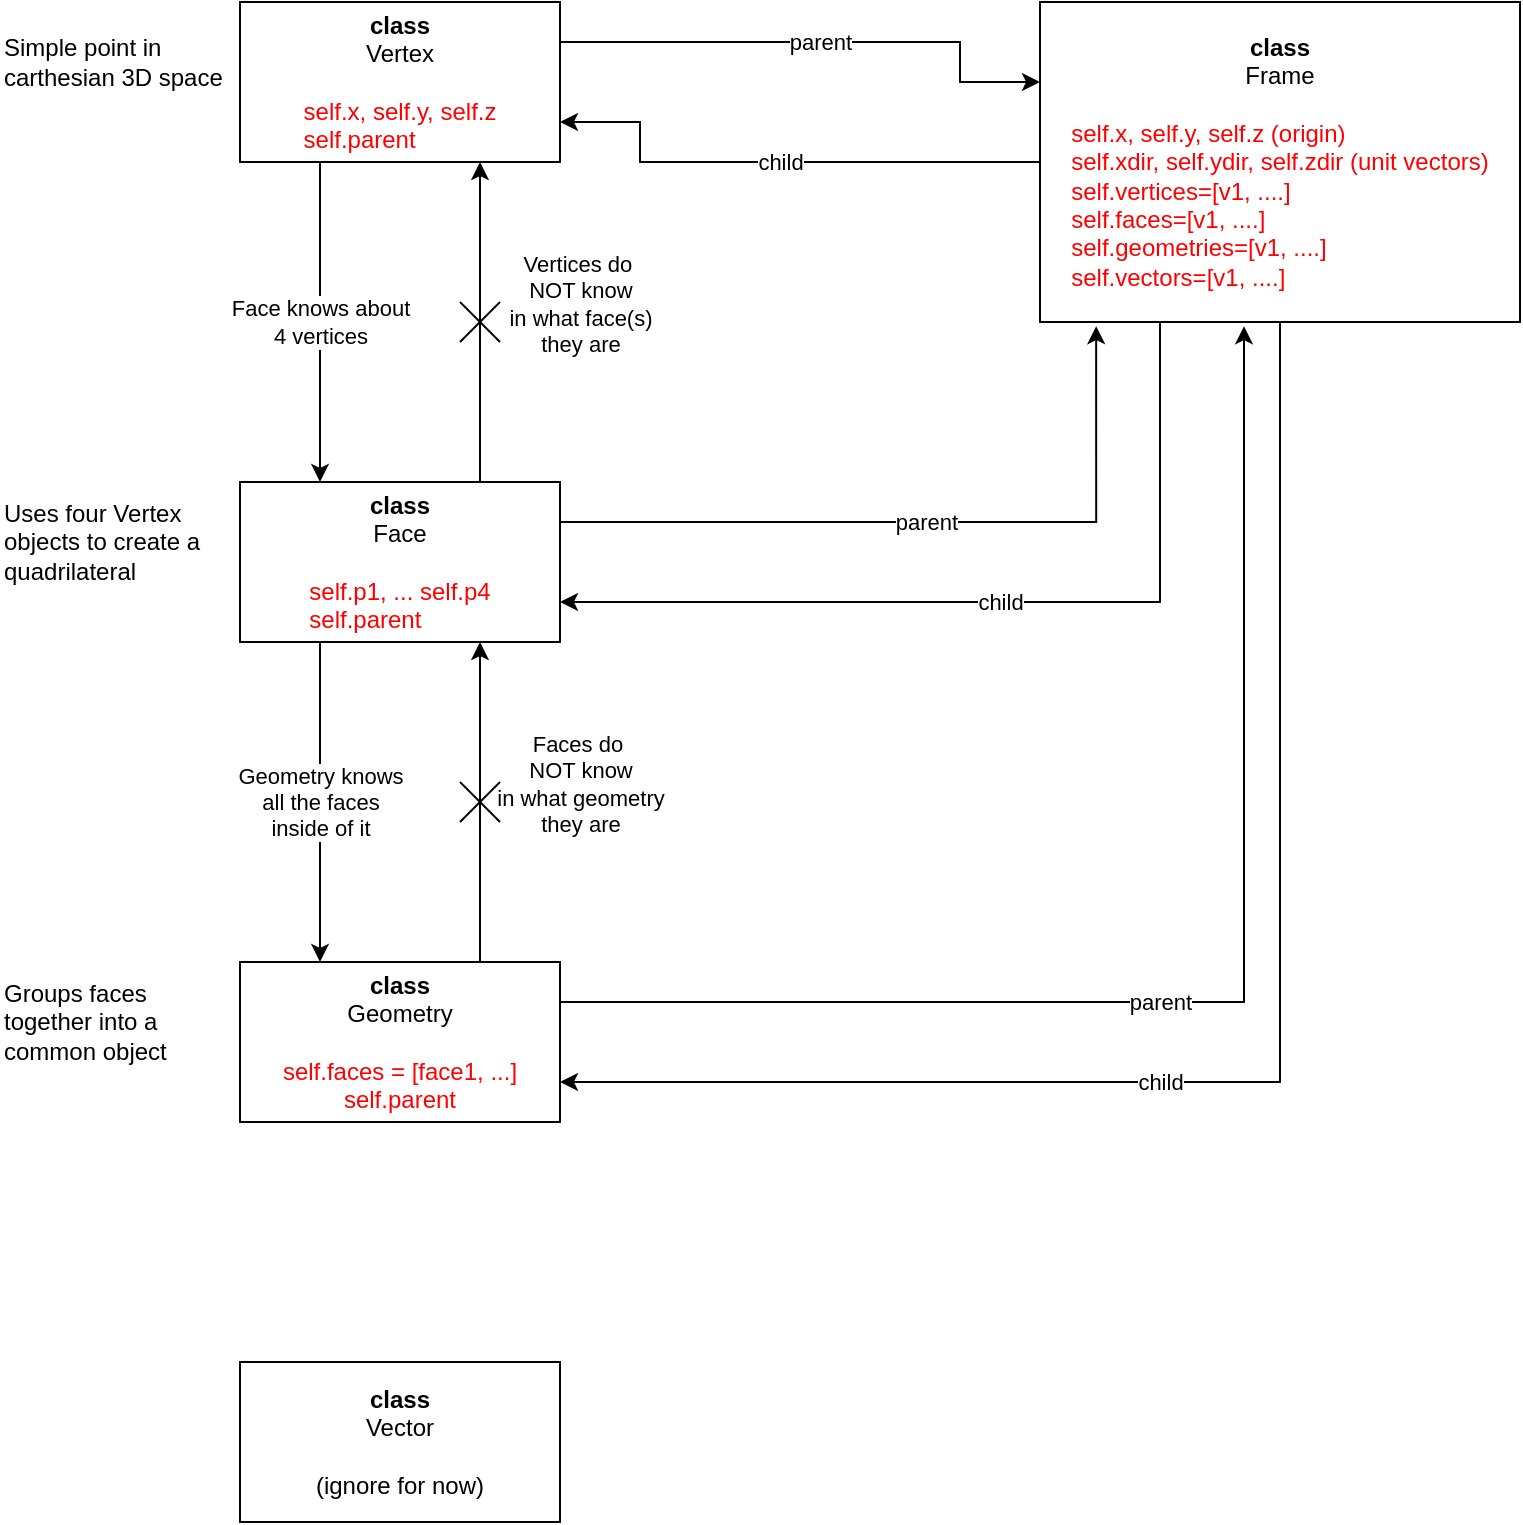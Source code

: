 <mxfile version="12.4.2" type="device" pages="5"><diagram id="O6AfVt5MxNJ7oZlRU40N" name="Layout2"><mxGraphModel dx="1562" dy="686" grid="1" gridSize="10" guides="1" tooltips="1" connect="1" arrows="1" fold="1" page="1" pageScale="1" pageWidth="850" pageHeight="1100" math="0" shadow="0"><root><mxCell id="eZV0SgqqM8xi2Q-dLIV5-0"/><mxCell id="eZV0SgqqM8xi2Q-dLIV5-1" parent="eZV0SgqqM8xi2Q-dLIV5-0"/><mxCell id="eZV0SgqqM8xi2Q-dLIV5-2" value="Face knows about&lt;br&gt;4 vertices" style="edgeStyle=orthogonalEdgeStyle;rounded=0;orthogonalLoop=1;jettySize=auto;html=1;exitX=0.25;exitY=1;exitDx=0;exitDy=0;entryX=0.25;entryY=0;entryDx=0;entryDy=0;" edge="1" parent="eZV0SgqqM8xi2Q-dLIV5-1" source="eZV0SgqqM8xi2Q-dLIV5-4" target="eZV0SgqqM8xi2Q-dLIV5-12"><mxGeometry relative="1" as="geometry"/></mxCell><mxCell id="eZV0SgqqM8xi2Q-dLIV5-3" value="parent" style="edgeStyle=orthogonalEdgeStyle;rounded=0;orthogonalLoop=1;jettySize=auto;html=1;exitX=1;exitY=0.25;exitDx=0;exitDy=0;entryX=0;entryY=0.25;entryDx=0;entryDy=0;" edge="1" parent="eZV0SgqqM8xi2Q-dLIV5-1" source="eZV0SgqqM8xi2Q-dLIV5-4" target="eZV0SgqqM8xi2Q-dLIV5-8"><mxGeometry relative="1" as="geometry"><Array as="points"><mxPoint x="520" y="180"/><mxPoint x="520" y="200"/></Array></mxGeometry></mxCell><mxCell id="eZV0SgqqM8xi2Q-dLIV5-4" value="&lt;b&gt;class&lt;/b&gt;&lt;br&gt;Vertex&lt;br&gt;&lt;br&gt;&lt;div style=&quot;text-align: left&quot;&gt;&lt;span&gt;&lt;font color=&quot;#ff0000&quot;&gt;self.x, self.y, self.z&lt;/font&gt;&lt;/span&gt;&lt;/div&gt;&lt;span&gt;&lt;div style=&quot;text-align: left&quot;&gt;&lt;span&gt;&lt;font color=&quot;#ff0000&quot;&gt;self.parent&lt;/font&gt;&lt;/span&gt;&lt;/div&gt;&lt;/span&gt;" style="rounded=0;whiteSpace=wrap;html=1;" vertex="1" parent="eZV0SgqqM8xi2Q-dLIV5-1"><mxGeometry x="160" y="160" width="160" height="80" as="geometry"/></mxCell><mxCell id="eZV0SgqqM8xi2Q-dLIV5-5" value="child" style="edgeStyle=orthogonalEdgeStyle;rounded=0;orthogonalLoop=1;jettySize=auto;html=1;exitX=0;exitY=0.5;exitDx=0;exitDy=0;entryX=1;entryY=0.75;entryDx=0;entryDy=0;" edge="1" parent="eZV0SgqqM8xi2Q-dLIV5-1" source="eZV0SgqqM8xi2Q-dLIV5-8" target="eZV0SgqqM8xi2Q-dLIV5-4"><mxGeometry relative="1" as="geometry"><Array as="points"><mxPoint x="360" y="240"/><mxPoint x="360" y="220"/></Array></mxGeometry></mxCell><mxCell id="eZV0SgqqM8xi2Q-dLIV5-6" value="child" style="edgeStyle=orthogonalEdgeStyle;rounded=0;orthogonalLoop=1;jettySize=auto;html=1;exitX=0.25;exitY=1;exitDx=0;exitDy=0;entryX=1;entryY=0.75;entryDx=0;entryDy=0;" edge="1" parent="eZV0SgqqM8xi2Q-dLIV5-1" source="eZV0SgqqM8xi2Q-dLIV5-8" target="eZV0SgqqM8xi2Q-dLIV5-12"><mxGeometry relative="1" as="geometry"/></mxCell><mxCell id="eZV0SgqqM8xi2Q-dLIV5-7" value="child" style="edgeStyle=orthogonalEdgeStyle;rounded=0;orthogonalLoop=1;jettySize=auto;html=1;exitX=0.5;exitY=1;exitDx=0;exitDy=0;entryX=1;entryY=0.75;entryDx=0;entryDy=0;" edge="1" parent="eZV0SgqqM8xi2Q-dLIV5-1" source="eZV0SgqqM8xi2Q-dLIV5-8" target="eZV0SgqqM8xi2Q-dLIV5-15"><mxGeometry x="0.027" y="-60" relative="1" as="geometry"><mxPoint x="-60" y="60" as="offset"/></mxGeometry></mxCell><mxCell id="eZV0SgqqM8xi2Q-dLIV5-8" value="&lt;b&gt;class&lt;/b&gt;&lt;br&gt;Frame&lt;br&gt;&lt;br&gt;&lt;div style=&quot;text-align: left&quot;&gt;&lt;span&gt;&lt;font color=&quot;#ff0000&quot;&gt;self.x, self.y, self.z (origin)&lt;/font&gt;&lt;/span&gt;&lt;/div&gt;&lt;div style=&quot;text-align: left&quot;&gt;&lt;span&gt;&lt;font color=&quot;#ff0000&quot;&gt;self.xdir, self.ydir, self.zdir (unit vectors)&lt;/font&gt;&lt;/span&gt;&lt;/div&gt;&lt;div style=&quot;text-align: left&quot;&gt;&lt;span&gt;&lt;font color=&quot;#ff0000&quot;&gt;self.vertices=[v1, ....]&lt;/font&gt;&lt;/span&gt;&lt;/div&gt;&lt;div style=&quot;text-align: left&quot;&gt;&lt;span&gt;&lt;font color=&quot;#ff0000&quot;&gt;self.faces=[v1, ....]&lt;/font&gt;&lt;/span&gt;&lt;/div&gt;&lt;div style=&quot;text-align: left&quot;&gt;&lt;span&gt;&lt;font color=&quot;#ff0000&quot;&gt;self.geometries=[v1, ....]&lt;/font&gt;&lt;/span&gt;&lt;/div&gt;&lt;div style=&quot;text-align: left&quot;&gt;&lt;span&gt;&lt;font color=&quot;#ff0000&quot;&gt;self.vectors=[v1, ....]&lt;/font&gt;&lt;/span&gt;&lt;/div&gt;" style="rounded=0;whiteSpace=wrap;html=1;" vertex="1" parent="eZV0SgqqM8xi2Q-dLIV5-1"><mxGeometry x="560" y="160" width="240" height="160" as="geometry"/></mxCell><mxCell id="eZV0SgqqM8xi2Q-dLIV5-9" value="Vertices do&amp;nbsp;&lt;br&gt;NOT know&lt;br&gt;in what face(s)&lt;br&gt;they are" style="rounded=0;orthogonalLoop=1;jettySize=auto;html=1;exitX=0.75;exitY=0;exitDx=0;exitDy=0;entryX=0.75;entryY=1;entryDx=0;entryDy=0;elbow=vertical;" edge="1" parent="eZV0SgqqM8xi2Q-dLIV5-1" source="eZV0SgqqM8xi2Q-dLIV5-12" target="eZV0SgqqM8xi2Q-dLIV5-4"><mxGeometry x="0.125" y="-50" relative="1" as="geometry"><mxPoint y="1" as="offset"/></mxGeometry></mxCell><mxCell id="eZV0SgqqM8xi2Q-dLIV5-10" value="Geometry knows&lt;br&gt;all the faces&lt;br&gt;inside of it" style="edgeStyle=none;rounded=0;orthogonalLoop=1;jettySize=auto;html=1;exitX=0.25;exitY=1;exitDx=0;exitDy=0;entryX=0.25;entryY=0;entryDx=0;entryDy=0;" edge="1" parent="eZV0SgqqM8xi2Q-dLIV5-1" source="eZV0SgqqM8xi2Q-dLIV5-12" target="eZV0SgqqM8xi2Q-dLIV5-15"><mxGeometry relative="1" as="geometry"/></mxCell><mxCell id="eZV0SgqqM8xi2Q-dLIV5-11" value="parent" style="edgeStyle=orthogonalEdgeStyle;rounded=0;orthogonalLoop=1;jettySize=auto;html=1;exitX=1;exitY=0.25;exitDx=0;exitDy=0;entryX=0.117;entryY=1.013;entryDx=0;entryDy=0;entryPerimeter=0;" edge="1" parent="eZV0SgqqM8xi2Q-dLIV5-1" source="eZV0SgqqM8xi2Q-dLIV5-12" target="eZV0SgqqM8xi2Q-dLIV5-8"><mxGeometry relative="1" as="geometry"><mxPoint x="610" y="330" as="targetPoint"/></mxGeometry></mxCell><mxCell id="eZV0SgqqM8xi2Q-dLIV5-12" value="&lt;b&gt;class&lt;/b&gt;&lt;br&gt;Face&lt;br&gt;&lt;br&gt;&lt;div style=&quot;text-align: left&quot;&gt;&lt;span style=&quot;color: rgb(255 , 0 , 0)&quot;&gt;self.p1, ... self.p4&lt;/span&gt;&lt;/div&gt;&lt;span style=&quot;color: rgb(255 , 0 , 0)&quot;&gt;&lt;div style=&quot;text-align: left&quot;&gt;&lt;span&gt;self.parent&lt;/span&gt;&lt;/div&gt;&lt;/span&gt;" style="rounded=0;whiteSpace=wrap;html=1;" vertex="1" parent="eZV0SgqqM8xi2Q-dLIV5-1"><mxGeometry x="160" y="400" width="160" height="80" as="geometry"/></mxCell><mxCell id="eZV0SgqqM8xi2Q-dLIV5-13" value="Uses four Vertex objects to create a quadrilateral&lt;br&gt;" style="text;html=1;strokeColor=none;fillColor=none;align=left;verticalAlign=middle;whiteSpace=wrap;rounded=0;" vertex="1" parent="eZV0SgqqM8xi2Q-dLIV5-1"><mxGeometry x="40" y="400" width="120" height="60" as="geometry"/></mxCell><mxCell id="eZV0SgqqM8xi2Q-dLIV5-14" value="parent" style="edgeStyle=orthogonalEdgeStyle;rounded=0;orthogonalLoop=1;jettySize=auto;html=1;exitX=1;exitY=0.25;exitDx=0;exitDy=0;entryX=0.425;entryY=1.013;entryDx=0;entryDy=0;entryPerimeter=0;" edge="1" parent="eZV0SgqqM8xi2Q-dLIV5-1" source="eZV0SgqqM8xi2Q-dLIV5-15" target="eZV0SgqqM8xi2Q-dLIV5-8"><mxGeometry x="-0.118" relative="1" as="geometry"><mxPoint as="offset"/></mxGeometry></mxCell><mxCell id="eZV0SgqqM8xi2Q-dLIV5-15" value="&lt;b&gt;class&lt;br&gt;&lt;/b&gt;Geometry&lt;br&gt;&lt;br&gt;&lt;font color=&quot;#ff0000&quot;&gt;&lt;span style=&quot;text-align: left&quot;&gt;self.faces = [face1, ...]&lt;/span&gt;&lt;br style=&quot;text-align: left&quot;&gt;&lt;span style=&quot;text-align: left&quot;&gt;self.parent&lt;/span&gt;&lt;/font&gt;" style="rounded=0;whiteSpace=wrap;html=1;" vertex="1" parent="eZV0SgqqM8xi2Q-dLIV5-1"><mxGeometry x="160" y="640" width="160" height="80" as="geometry"/></mxCell><mxCell id="eZV0SgqqM8xi2Q-dLIV5-16" value="Groups faces together into a common object&lt;br&gt;" style="text;html=1;strokeColor=none;fillColor=none;align=left;verticalAlign=middle;whiteSpace=wrap;rounded=0;" vertex="1" parent="eZV0SgqqM8xi2Q-dLIV5-1"><mxGeometry x="40" y="640" width="110" height="60" as="geometry"/></mxCell><mxCell id="eZV0SgqqM8xi2Q-dLIV5-17" value="Simple point in carthesian 3D space" style="text;html=1;strokeColor=none;fillColor=none;align=left;verticalAlign=middle;whiteSpace=wrap;rounded=0;" vertex="1" parent="eZV0SgqqM8xi2Q-dLIV5-1"><mxGeometry x="40" y="160" width="120" height="60" as="geometry"/></mxCell><mxCell id="eZV0SgqqM8xi2Q-dLIV5-18" value="&lt;b&gt;class&lt;/b&gt;&lt;br&gt;Vector&lt;br&gt;&lt;br&gt;&lt;div style=&quot;text-align: left&quot;&gt;(ignore for now)&lt;/div&gt;" style="rounded=0;whiteSpace=wrap;html=1;" vertex="1" parent="eZV0SgqqM8xi2Q-dLIV5-1"><mxGeometry x="160" y="840" width="160" height="80" as="geometry"/></mxCell><mxCell id="eZV0SgqqM8xi2Q-dLIV5-19" value="" style="endArrow=none;html=1;" edge="1" parent="eZV0SgqqM8xi2Q-dLIV5-1"><mxGeometry width="50" height="50" relative="1" as="geometry"><mxPoint x="270" y="330" as="sourcePoint"/><mxPoint x="290" y="310" as="targetPoint"/></mxGeometry></mxCell><mxCell id="eZV0SgqqM8xi2Q-dLIV5-20" value="" style="endArrow=none;html=1;" edge="1" parent="eZV0SgqqM8xi2Q-dLIV5-1"><mxGeometry width="50" height="50" relative="1" as="geometry"><mxPoint x="270" y="310" as="sourcePoint"/><mxPoint x="290" y="330" as="targetPoint"/></mxGeometry></mxCell><mxCell id="eZV0SgqqM8xi2Q-dLIV5-21" value="Faces do&amp;nbsp;&lt;br&gt;NOT know&lt;br&gt;in what geometry&lt;br&gt;they are" style="rounded=0;orthogonalLoop=1;jettySize=auto;html=1;exitX=0.75;exitY=0;exitDx=0;exitDy=0;entryX=0.75;entryY=1;entryDx=0;entryDy=0;elbow=vertical;" edge="1" parent="eZV0SgqqM8xi2Q-dLIV5-1"><mxGeometry x="0.125" y="-50" relative="1" as="geometry"><mxPoint x="280" y="640" as="sourcePoint"/><mxPoint x="280" y="480" as="targetPoint"/><mxPoint y="1" as="offset"/></mxGeometry></mxCell><mxCell id="eZV0SgqqM8xi2Q-dLIV5-22" value="" style="endArrow=none;html=1;" edge="1" parent="eZV0SgqqM8xi2Q-dLIV5-1"><mxGeometry width="50" height="50" relative="1" as="geometry"><mxPoint x="270" y="570" as="sourcePoint"/><mxPoint x="290" y="550" as="targetPoint"/></mxGeometry></mxCell><mxCell id="eZV0SgqqM8xi2Q-dLIV5-23" value="" style="endArrow=none;html=1;" edge="1" parent="eZV0SgqqM8xi2Q-dLIV5-1"><mxGeometry width="50" height="50" relative="1" as="geometry"><mxPoint x="270" y="550" as="sourcePoint"/><mxPoint x="290" y="570" as="targetPoint"/></mxGeometry></mxCell></root></mxGraphModel></diagram><diagram name="Copy of Layout2" id="Znc6iTVFN7Gw4G4DwOmc"><mxGraphModel dx="1874" dy="823" grid="1" gridSize="10" guides="1" tooltips="1" connect="1" arrows="1" fold="1" page="1" pageScale="1" pageWidth="850" pageHeight="1100" math="0" shadow="0"><root><mxCell id="ObElpMfRTkOj_QseRSJZ-0"/><mxCell id="ObElpMfRTkOj_QseRSJZ-1" parent="ObElpMfRTkOj_QseRSJZ-0"/><mxCell id="ObElpMfRTkOj_QseRSJZ-2" value="Face knows about&lt;br&gt;4 vertices" style="edgeStyle=orthogonalEdgeStyle;rounded=0;orthogonalLoop=1;jettySize=auto;html=1;exitX=0.25;exitY=1;exitDx=0;exitDy=0;entryX=0.25;entryY=0;entryDx=0;entryDy=0;" edge="1" parent="ObElpMfRTkOj_QseRSJZ-1" source="ObElpMfRTkOj_QseRSJZ-4" target="ObElpMfRTkOj_QseRSJZ-12"><mxGeometry relative="1" as="geometry"/></mxCell><mxCell id="ObElpMfRTkOj_QseRSJZ-4" value="&lt;b&gt;class&lt;/b&gt;&lt;br&gt;Vertex&lt;br&gt;&lt;br&gt;&lt;div style=&quot;text-align: left&quot;&gt;&lt;span&gt;&lt;font color=&quot;#ff0000&quot;&gt;self.x, self.y, self.z&lt;/font&gt;&lt;/span&gt;&lt;/div&gt;&lt;span&gt;&lt;div style=&quot;text-align: left&quot;&gt;&lt;span&gt;&lt;font color=&quot;#ff0000&quot;&gt;self.parent&lt;/font&gt;&lt;/span&gt;&lt;/div&gt;&lt;/span&gt;" style="rounded=0;whiteSpace=wrap;html=1;" vertex="1" parent="ObElpMfRTkOj_QseRSJZ-1"><mxGeometry x="160" y="160" width="160" height="80" as="geometry"/></mxCell><mxCell id="ObElpMfRTkOj_QseRSJZ-7" value="child" style="edgeStyle=orthogonalEdgeStyle;rounded=0;orthogonalLoop=1;jettySize=auto;html=1;exitX=0.5;exitY=1;exitDx=0;exitDy=0;entryX=1;entryY=0.75;entryDx=0;entryDy=0;" edge="1" parent="ObElpMfRTkOj_QseRSJZ-1" source="ObElpMfRTkOj_QseRSJZ-8" target="ObElpMfRTkOj_QseRSJZ-15"><mxGeometry x="0.027" y="-60" relative="1" as="geometry"><mxPoint x="-60" y="60" as="offset"/></mxGeometry></mxCell><mxCell id="ObElpMfRTkOj_QseRSJZ-8" value="&lt;b&gt;class&lt;/b&gt;&lt;br&gt;Frame&lt;br&gt;&lt;br&gt;&lt;div style=&quot;text-align: left&quot;&gt;&lt;span&gt;&lt;font color=&quot;#ff0000&quot;&gt;self.x, self.y, self.z (origin)&lt;/font&gt;&lt;/span&gt;&lt;/div&gt;&lt;div style=&quot;text-align: left&quot;&gt;&lt;span&gt;&lt;font color=&quot;#ff0000&quot;&gt;self.xdir, self.ydir, self.zdir (unit vectors)&lt;/font&gt;&lt;/span&gt;&lt;/div&gt;&lt;div style=&quot;text-align: left&quot;&gt;&lt;span&gt;&lt;font color=&quot;#ff0000&quot;&gt;self.vertices=[v1, ....]&lt;/font&gt;&lt;/span&gt;&lt;/div&gt;&lt;div style=&quot;text-align: left&quot;&gt;&lt;span&gt;&lt;font color=&quot;#ff0000&quot;&gt;self.faces=[v1, ....]&lt;/font&gt;&lt;/span&gt;&lt;/div&gt;&lt;div style=&quot;text-align: left&quot;&gt;&lt;span&gt;&lt;font color=&quot;#ff0000&quot;&gt;self.geometries=[v1, ....]&lt;/font&gt;&lt;/span&gt;&lt;/div&gt;&lt;div style=&quot;text-align: left&quot;&gt;&lt;span&gt;&lt;font color=&quot;#ff0000&quot;&gt;self.vectors=[v1, ....]&lt;/font&gt;&lt;/span&gt;&lt;/div&gt;" style="rounded=0;whiteSpace=wrap;html=1;" vertex="1" parent="ObElpMfRTkOj_QseRSJZ-1"><mxGeometry x="560" y="160" width="240" height="160" as="geometry"/></mxCell><mxCell id="ObElpMfRTkOj_QseRSJZ-9" value="Vertices do&amp;nbsp;&lt;br&gt;NOT know&lt;br&gt;in what face(s)&lt;br&gt;they are" style="rounded=0;orthogonalLoop=1;jettySize=auto;html=1;exitX=0.75;exitY=0;exitDx=0;exitDy=0;entryX=0.75;entryY=1;entryDx=0;entryDy=0;elbow=vertical;" edge="1" parent="ObElpMfRTkOj_QseRSJZ-1" source="ObElpMfRTkOj_QseRSJZ-12" target="ObElpMfRTkOj_QseRSJZ-4"><mxGeometry x="0.125" y="-50" relative="1" as="geometry"><mxPoint y="1" as="offset"/></mxGeometry></mxCell><mxCell id="ObElpMfRTkOj_QseRSJZ-10" value="Geometry knows&lt;br&gt;all the faces&lt;br&gt;inside of it" style="edgeStyle=none;rounded=0;orthogonalLoop=1;jettySize=auto;html=1;exitX=0.25;exitY=1;exitDx=0;exitDy=0;entryX=0.25;entryY=0;entryDx=0;entryDy=0;" edge="1" parent="ObElpMfRTkOj_QseRSJZ-1" source="ObElpMfRTkOj_QseRSJZ-12" target="ObElpMfRTkOj_QseRSJZ-15"><mxGeometry relative="1" as="geometry"/></mxCell><mxCell id="ObElpMfRTkOj_QseRSJZ-12" value="&lt;b&gt;class&lt;/b&gt;&lt;br&gt;Face&lt;br&gt;&lt;br&gt;&lt;div style=&quot;text-align: left&quot;&gt;&lt;span style=&quot;color: rgb(255 , 0 , 0)&quot;&gt;self.p1, ... self.p4&lt;/span&gt;&lt;/div&gt;&lt;div style=&quot;text-align: left&quot;&gt;&lt;span style=&quot;color: rgb(255 , 0 , 0)&quot;&gt;self.vertices = [ ]&lt;/span&gt;&lt;/div&gt;&lt;span style=&quot;color: rgb(255 , 0 , 0)&quot;&gt;&lt;div style=&quot;text-align: left&quot;&gt;&lt;span&gt;self.parent&lt;/span&gt;&lt;/div&gt;&lt;/span&gt;" style="rounded=0;whiteSpace=wrap;html=1;" vertex="1" parent="ObElpMfRTkOj_QseRSJZ-1"><mxGeometry x="160" y="400" width="160" height="80" as="geometry"/></mxCell><mxCell id="ObElpMfRTkOj_QseRSJZ-13" value="Uses four Vertex objects to create a quadrilateral&lt;br&gt;" style="text;html=1;strokeColor=none;fillColor=none;align=left;verticalAlign=middle;whiteSpace=wrap;rounded=0;" vertex="1" parent="ObElpMfRTkOj_QseRSJZ-1"><mxGeometry x="40" y="400" width="120" height="60" as="geometry"/></mxCell><mxCell id="ObElpMfRTkOj_QseRSJZ-14" value="parent" style="edgeStyle=orthogonalEdgeStyle;rounded=0;orthogonalLoop=1;jettySize=auto;html=1;exitX=1;exitY=0.25;exitDx=0;exitDy=0;entryX=0.425;entryY=1.013;entryDx=0;entryDy=0;entryPerimeter=0;" edge="1" parent="ObElpMfRTkOj_QseRSJZ-1" source="ObElpMfRTkOj_QseRSJZ-15" target="ObElpMfRTkOj_QseRSJZ-8"><mxGeometry x="-0.118" relative="1" as="geometry"><mxPoint as="offset"/></mxGeometry></mxCell><mxCell id="ObElpMfRTkOj_QseRSJZ-15" value="&lt;b&gt;class&lt;br&gt;&lt;/b&gt;Geometry&lt;br&gt;&lt;br&gt;&lt;font color=&quot;#ff0000&quot;&gt;&lt;span style=&quot;text-align: left&quot;&gt;self.faces = [face1, ...]&lt;/span&gt;&lt;br style=&quot;text-align: left&quot;&gt;&lt;span style=&quot;text-align: left&quot;&gt;self.parent&lt;/span&gt;&lt;/font&gt;" style="rounded=0;whiteSpace=wrap;html=1;" vertex="1" parent="ObElpMfRTkOj_QseRSJZ-1"><mxGeometry x="160" y="640" width="160" height="80" as="geometry"/></mxCell><mxCell id="ObElpMfRTkOj_QseRSJZ-16" value="Groups faces together into a common object&lt;br&gt;" style="text;html=1;strokeColor=none;fillColor=none;align=left;verticalAlign=middle;whiteSpace=wrap;rounded=0;" vertex="1" parent="ObElpMfRTkOj_QseRSJZ-1"><mxGeometry x="40" y="640" width="110" height="60" as="geometry"/></mxCell><mxCell id="ObElpMfRTkOj_QseRSJZ-17" value="Simple point in carthesian 3D space" style="text;html=1;strokeColor=none;fillColor=none;align=left;verticalAlign=middle;whiteSpace=wrap;rounded=0;" vertex="1" parent="ObElpMfRTkOj_QseRSJZ-1"><mxGeometry x="40" y="160" width="120" height="60" as="geometry"/></mxCell><mxCell id="ObElpMfRTkOj_QseRSJZ-18" value="&lt;b&gt;class&lt;/b&gt;&lt;br&gt;Vector&lt;br&gt;&lt;br&gt;&lt;div style=&quot;text-align: left&quot;&gt;(ignore for now)&lt;/div&gt;" style="rounded=0;whiteSpace=wrap;html=1;" vertex="1" parent="ObElpMfRTkOj_QseRSJZ-1"><mxGeometry x="160" y="840" width="160" height="80" as="geometry"/></mxCell><mxCell id="ObElpMfRTkOj_QseRSJZ-19" value="" style="endArrow=none;html=1;" edge="1" parent="ObElpMfRTkOj_QseRSJZ-1"><mxGeometry width="50" height="50" relative="1" as="geometry"><mxPoint x="270" y="330" as="sourcePoint"/><mxPoint x="290" y="310" as="targetPoint"/></mxGeometry></mxCell><mxCell id="ObElpMfRTkOj_QseRSJZ-20" value="" style="endArrow=none;html=1;" edge="1" parent="ObElpMfRTkOj_QseRSJZ-1"><mxGeometry width="50" height="50" relative="1" as="geometry"><mxPoint x="270" y="310" as="sourcePoint"/><mxPoint x="290" y="330" as="targetPoint"/></mxGeometry></mxCell><mxCell id="ObElpMfRTkOj_QseRSJZ-21" value="Faces do&amp;nbsp;&lt;br&gt;NOT know&lt;br&gt;in what geometry&lt;br&gt;they are" style="rounded=0;orthogonalLoop=1;jettySize=auto;html=1;exitX=0.75;exitY=0;exitDx=0;exitDy=0;entryX=0.75;entryY=1;entryDx=0;entryDy=0;elbow=vertical;" edge="1" parent="ObElpMfRTkOj_QseRSJZ-1"><mxGeometry x="0.125" y="-50" relative="1" as="geometry"><mxPoint x="280" y="640" as="sourcePoint"/><mxPoint x="280" y="480" as="targetPoint"/><mxPoint y="1" as="offset"/></mxGeometry></mxCell><mxCell id="ObElpMfRTkOj_QseRSJZ-22" value="" style="endArrow=none;html=1;" edge="1" parent="ObElpMfRTkOj_QseRSJZ-1"><mxGeometry width="50" height="50" relative="1" as="geometry"><mxPoint x="270" y="570" as="sourcePoint"/><mxPoint x="290" y="550" as="targetPoint"/></mxGeometry></mxCell><mxCell id="ObElpMfRTkOj_QseRSJZ-23" value="" style="endArrow=none;html=1;" edge="1" parent="ObElpMfRTkOj_QseRSJZ-1"><mxGeometry width="50" height="50" relative="1" as="geometry"><mxPoint x="270" y="550" as="sourcePoint"/><mxPoint x="290" y="570" as="targetPoint"/></mxGeometry></mxCell><mxCell id="ObElpMfRTkOj_QseRSJZ-29" style="edgeStyle=orthogonalEdgeStyle;rounded=0;orthogonalLoop=1;jettySize=auto;html=1;exitX=0.5;exitY=1;exitDx=0;exitDy=0;" edge="1" parent="ObElpMfRTkOj_QseRSJZ-1" source="ObElpMfRTkOj_QseRSJZ-27" target="ObElpMfRTkOj_QseRSJZ-28"><mxGeometry relative="1" as="geometry"/></mxCell><mxCell id="ObElpMfRTkOj_QseRSJZ-32" style="edgeStyle=orthogonalEdgeStyle;rounded=0;orthogonalLoop=1;jettySize=auto;html=1;exitX=0.5;exitY=1;exitDx=0;exitDy=0;" edge="1" parent="ObElpMfRTkOj_QseRSJZ-1" source="ObElpMfRTkOj_QseRSJZ-27" target="ObElpMfRTkOj_QseRSJZ-31"><mxGeometry relative="1" as="geometry"/></mxCell><mxCell id="ObElpMfRTkOj_QseRSJZ-38" style="edgeStyle=orthogonalEdgeStyle;rounded=0;orthogonalLoop=1;jettySize=auto;html=1;exitX=0.5;exitY=1;exitDx=0;exitDy=0;" edge="1" parent="ObElpMfRTkOj_QseRSJZ-1" source="ObElpMfRTkOj_QseRSJZ-27" target="ObElpMfRTkOj_QseRSJZ-37"><mxGeometry relative="1" as="geometry"/></mxCell><mxCell id="ObElpMfRTkOj_QseRSJZ-27" value="&lt;b&gt;class&lt;/b&gt;&lt;br&gt;Frame&lt;br&gt;&lt;br&gt;&lt;div style=&quot;text-align: left&quot;&gt;&lt;span&gt;&lt;font color=&quot;#ff0000&quot;&gt;self.x, self.y, self.z (origin)&lt;/font&gt;&lt;/span&gt;&lt;/div&gt;&lt;div style=&quot;text-align: left&quot;&gt;&lt;span&gt;&lt;font color=&quot;#ff0000&quot;&gt;self.xdir, self.ydir, self.zdir (unit vectors)&lt;/font&gt;&lt;/span&gt;&lt;/div&gt;&lt;div style=&quot;text-align: left&quot;&gt;&lt;span&gt;&lt;font color=&quot;#ff0000&quot;&gt;self.vertices=[v1, ....]&lt;/font&gt;&lt;/span&gt;&lt;/div&gt;&lt;div style=&quot;text-align: left&quot;&gt;&lt;span&gt;&lt;font color=&quot;#ff0000&quot;&gt;self.geometries=[v1, ....]&lt;/font&gt;&lt;/span&gt;&lt;/div&gt;&lt;div style=&quot;text-align: left&quot;&gt;&lt;span&gt;&lt;font color=&quot;#ff0000&quot;&gt;self.vectors=[v1, ....]&lt;/font&gt;&lt;/span&gt;&lt;/div&gt;" style="rounded=0;whiteSpace=wrap;html=1;" vertex="1" parent="ObElpMfRTkOj_QseRSJZ-1"><mxGeometry x="1120" y="240" width="240" height="160" as="geometry"/></mxCell><mxCell id="ObElpMfRTkOj_QseRSJZ-34" style="edgeStyle=orthogonalEdgeStyle;rounded=0;orthogonalLoop=1;jettySize=auto;html=1;exitX=0.5;exitY=1;exitDx=0;exitDy=0;" edge="1" parent="ObElpMfRTkOj_QseRSJZ-1" source="ObElpMfRTkOj_QseRSJZ-28" target="ObElpMfRTkOj_QseRSJZ-33"><mxGeometry relative="1" as="geometry"/></mxCell><mxCell id="ObElpMfRTkOj_QseRSJZ-28" value="&lt;b&gt;class&lt;br&gt;&lt;/b&gt;Geometry&lt;br&gt;&lt;br&gt;&lt;font color=&quot;#ff0000&quot;&gt;&lt;span style=&quot;text-align: left&quot;&gt;self.faces = [face1, ...]&lt;/span&gt;&lt;br&gt;&lt;/font&gt;" style="rounded=0;whiteSpace=wrap;html=1;" vertex="1" parent="ObElpMfRTkOj_QseRSJZ-1"><mxGeometry x="920" y="480" width="160" height="80" as="geometry"/></mxCell><mxCell id="ObElpMfRTkOj_QseRSJZ-31" value="&lt;b&gt;class&lt;/b&gt;&lt;br&gt;Vertex&lt;br&gt;&lt;br&gt;&lt;div style=&quot;text-align: left&quot;&gt;&lt;span&gt;&lt;font color=&quot;#ff0000&quot;&gt;self.x, self.y, self.z&lt;/font&gt;&lt;/span&gt;&lt;/div&gt;" style="rounded=0;whiteSpace=wrap;html=1;" vertex="1" parent="ObElpMfRTkOj_QseRSJZ-1"><mxGeometry x="1160" y="480" width="160" height="80" as="geometry"/></mxCell><mxCell id="ObElpMfRTkOj_QseRSJZ-36" style="edgeStyle=orthogonalEdgeStyle;rounded=0;orthogonalLoop=1;jettySize=auto;html=1;exitX=0.5;exitY=1;exitDx=0;exitDy=0;" edge="1" parent="ObElpMfRTkOj_QseRSJZ-1" source="ObElpMfRTkOj_QseRSJZ-33" target="ObElpMfRTkOj_QseRSJZ-35"><mxGeometry relative="1" as="geometry"/></mxCell><mxCell id="ObElpMfRTkOj_QseRSJZ-33" value="&lt;b&gt;class&lt;/b&gt;&lt;br&gt;Face&lt;br&gt;&lt;br&gt;&lt;div style=&quot;text-align: left&quot;&gt;&lt;span style=&quot;color: rgb(255 , 0 , 0)&quot;&gt;self.p1, ... self.p4&lt;/span&gt;&lt;/div&gt;" style="rounded=0;whiteSpace=wrap;html=1;" vertex="1" parent="ObElpMfRTkOj_QseRSJZ-1"><mxGeometry x="920" y="640" width="160" height="80" as="geometry"/></mxCell><mxCell id="ObElpMfRTkOj_QseRSJZ-35" value="&lt;b&gt;class&lt;/b&gt;&lt;br&gt;Vertex&lt;br&gt;&lt;br&gt;&lt;div style=&quot;text-align: left&quot;&gt;&lt;span&gt;&lt;font color=&quot;#ff0000&quot;&gt;self.x, self.y, self.z&lt;/font&gt;&lt;/span&gt;&lt;/div&gt;" style="rounded=0;whiteSpace=wrap;html=1;" vertex="1" parent="ObElpMfRTkOj_QseRSJZ-1"><mxGeometry x="920" y="800" width="160" height="80" as="geometry"/></mxCell><mxCell id="ObElpMfRTkOj_QseRSJZ-37" value="&lt;b&gt;class&lt;/b&gt;&lt;br&gt;Vector&lt;br&gt;&lt;br&gt;&lt;span&gt;&lt;div style=&quot;text-align: left&quot;&gt;&lt;span&gt;&lt;font color=&quot;#ff0000&quot;&gt;self.parent&lt;/font&gt;&lt;/span&gt;&lt;/div&gt;&lt;/span&gt;" style="rounded=0;whiteSpace=wrap;html=1;" vertex="1" parent="ObElpMfRTkOj_QseRSJZ-1"><mxGeometry x="1400" y="480" width="160" height="80" as="geometry"/></mxCell></root></mxGraphModel></diagram><diagram id="rm4mnPHSNvIY6yQipl77" name="Transformations"><mxGraphModel dx="1422" dy="863" grid="1" gridSize="10" guides="1" tooltips="1" connect="1" arrows="1" fold="1" page="1" pageScale="1" pageWidth="827" pageHeight="1169" math="1" shadow="0"><root><mxCell id="wpNgCPalLI-HIPbF0H9--0"/><mxCell id="wpNgCPalLI-HIPbF0H9--1" parent="wpNgCPalLI-HIPbF0H9--0"/><mxCell id="wpNgCPalLI-HIPbF0H9--4" style="edgeStyle=orthogonalEdgeStyle;rounded=0;orthogonalLoop=1;jettySize=auto;html=1;exitX=0.5;exitY=1;exitDx=0;exitDy=0;entryX=0.5;entryY=0;entryDx=0;entryDy=0;" parent="wpNgCPalLI-HIPbF0H9--1" source="wpNgCPalLI-HIPbF0H9--2" target="wpNgCPalLI-HIPbF0H9--3" edge="1"><mxGeometry relative="1" as="geometry"/></mxCell><mxCell id="iTCPBDwDETYLKZFDvunl-0" style="edgeStyle=orthogonalEdgeStyle;rounded=0;orthogonalLoop=1;jettySize=auto;html=1;exitX=1;exitY=0.5;exitDx=0;exitDy=0;entryX=0;entryY=0.5;entryDx=0;entryDy=0;" parent="wpNgCPalLI-HIPbF0H9--1" source="wpNgCPalLI-HIPbF0H9--2" target="wpNgCPalLI-HIPbF0H9--9" edge="1"><mxGeometry relative="1" as="geometry"/></mxCell><mxCell id="wpNgCPalLI-HIPbF0H9--2" value="&lt;b&gt;Vertex&lt;/b&gt;&lt;br&gt;x, y, z (in parent frame)" style="rounded=0;whiteSpace=wrap;html=1;" parent="wpNgCPalLI-HIPbF0H9--1" vertex="1"><mxGeometry x="160" y="120" width="160" height="60" as="geometry"/></mxCell><mxCell id="iTCPBDwDETYLKZFDvunl-4" style="edgeStyle=orthogonalEdgeStyle;rounded=0;orthogonalLoop=1;jettySize=auto;html=1;exitX=1;exitY=0.5;exitDx=0;exitDy=0;entryX=0;entryY=0.5;entryDx=0;entryDy=0;" parent="wpNgCPalLI-HIPbF0H9--1" source="wpNgCPalLI-HIPbF0H9--3" target="iTCPBDwDETYLKZFDvunl-3" edge="1"><mxGeometry relative="1" as="geometry"/></mxCell><mxCell id="wpNgCPalLI-HIPbF0H9--3" value="&lt;b&gt;Frame&lt;/b&gt;&lt;br&gt;x, y, z (in global frame)&lt;br&gt;list of child Vertices" style="rounded=0;whiteSpace=wrap;html=1;" parent="wpNgCPalLI-HIPbF0H9--1" vertex="1"><mxGeometry x="160" y="240" width="160" height="80" as="geometry"/></mxCell><mxCell id="wpNgCPalLI-HIPbF0H9--8" value="Global frame" style="rounded=0;whiteSpace=wrap;html=1;" parent="wpNgCPalLI-HIPbF0H9--1" vertex="1"><mxGeometry x="640" y="120" width="120" height="320" as="geometry"/></mxCell><mxCell id="iTCPBDwDETYLKZFDvunl-1" style="edgeStyle=orthogonalEdgeStyle;rounded=0;orthogonalLoop=1;jettySize=auto;html=1;exitX=1;exitY=0.5;exitDx=0;exitDy=0;entryX=0;entryY=0.25;entryDx=0;entryDy=0;" parent="wpNgCPalLI-HIPbF0H9--1" source="wpNgCPalLI-HIPbF0H9--9" target="wpNgCPalLI-HIPbF0H9--8" edge="1"><mxGeometry relative="1" as="geometry"/></mxCell><mxCell id="wpNgCPalLI-HIPbF0H9--9" value="$$\bar{x}_{p,G} = C^{G/L}_{frame} \cdot \bar{x}_{v,L} + \bar{x}_{L_{origin},G}&lt;br&gt;$$" style="rounded=0;whiteSpace=wrap;html=1;" parent="wpNgCPalLI-HIPbF0H9--1" vertex="1"><mxGeometry x="360" y="120" width="240" height="60" as="geometry"/></mxCell><mxCell id="iTCPBDwDETYLKZFDvunl-5" style="edgeStyle=orthogonalEdgeStyle;rounded=0;orthogonalLoop=1;jettySize=auto;html=1;exitX=1;exitY=0.5;exitDx=0;exitDy=0;entryX=0;entryY=0.5;entryDx=0;entryDy=0;" parent="wpNgCPalLI-HIPbF0H9--1" source="iTCPBDwDETYLKZFDvunl-3" target="wpNgCPalLI-HIPbF0H9--8" edge="1"><mxGeometry relative="1" as="geometry"/></mxCell><mxCell id="iTCPBDwDETYLKZFDvunl-3" value="Translation:&lt;br&gt;$$\bar{x}_{L_{origin},G}&amp;nbsp;= \bar{x}_{L_{origin},L} + \bar{x}_{transpose,G}&lt;br&gt;&amp;nbsp;$$&lt;br&gt;Rotation (321 Euler):&lt;br&gt;$$\bar{G} = C^{G/L''} \cdot C^{L''/L'} \cdot C^{L'/L} \cdot \bar{L}$$" style="rounded=0;whiteSpace=wrap;html=1;" parent="wpNgCPalLI-HIPbF0H9--1" vertex="1"><mxGeometry x="360" y="210" width="240" height="140" as="geometry"/></mxCell></root></mxGraphModel></diagram><diagram id="NcDiz02zCnH038H6GEHo" name="Layout"><mxGraphModel dx="1086" dy="807" grid="1" gridSize="10" guides="1" tooltips="1" connect="1" arrows="1" fold="1" page="1" pageScale="1" pageWidth="827" pageHeight="1169" math="0" shadow="0"><root><mxCell id="tg-BdH_fUV8mupl2eg0V-0"/><mxCell id="tg-BdH_fUV8mupl2eg0V-1" parent="tg-BdH_fUV8mupl2eg0V-0"/><mxCell id="jtFkxejtJ1TQtEMrNXVW-41" value="" style="edgeStyle=orthogonalEdgeStyle;rounded=0;orthogonalLoop=1;jettySize=auto;html=1;endArrow=classic;endFill=1;endSize=10;strokeWidth=2;entryX=0;entryY=0.5;entryDx=0;entryDy=0;" parent="tg-BdH_fUV8mupl2eg0V-1" source="hyCSJXWwnyM1niHwl99s-0" target="jtFkxejtJ1TQtEMrNXVW-27" edge="1"><mxGeometry relative="1" as="geometry"><mxPoint x="120" y="362" as="targetPoint"/><Array as="points"><mxPoint x="120" y="1020"/></Array></mxGeometry></mxCell><mxCell id="hyCSJXWwnyM1niHwl99s-0" value="Vertex" style="swimlane;html=1;fontStyle=1;align=center;verticalAlign=top;childLayout=stackLayout;horizontal=1;startSize=26;horizontalStack=0;resizeParent=1;resizeLast=0;collapsible=1;marginBottom=0;swimlaneFillColor=#ffffff;rounded=0;shadow=0;comic=0;labelBackgroundColor=none;strokeWidth=1;fillColor=none;fontFamily=Verdana;fontSize=12" parent="tg-BdH_fUV8mupl2eg0V-1" vertex="1"><mxGeometry x="40" y="40" width="160" height="242" as="geometry"><mxRectangle x="40" y="40.0" width="100" height="26" as="alternateBounds"/></mxGeometry></mxCell><mxCell id="hyCSJXWwnyM1niHwl99s-1" value="- x: float" style="text;html=1;strokeColor=none;fillColor=none;align=left;verticalAlign=top;spacingLeft=4;spacingRight=4;whiteSpace=wrap;overflow=hidden;rotatable=0;points=[[0,0.5],[1,0.5]];portConstraint=eastwest;" parent="hyCSJXWwnyM1niHwl99s-0" vertex="1"><mxGeometry y="26" width="160" height="26" as="geometry"/></mxCell><mxCell id="hyCSJXWwnyM1niHwl99s-2" value="- y: float" style="text;html=1;strokeColor=none;fillColor=none;align=left;verticalAlign=top;spacingLeft=4;spacingRight=4;whiteSpace=wrap;overflow=hidden;rotatable=0;points=[[0,0.5],[1,0.5]];portConstraint=eastwest;" parent="hyCSJXWwnyM1niHwl99s-0" vertex="1"><mxGeometry y="52" width="160" height="26" as="geometry"/></mxCell><mxCell id="hyCSJXWwnyM1niHwl99s-3" value="- z: float" style="text;html=1;strokeColor=none;fillColor=none;align=left;verticalAlign=top;spacingLeft=4;spacingRight=4;whiteSpace=wrap;overflow=hidden;rotatable=0;points=[[0,0.5],[1,0.5]];portConstraint=eastwest;" parent="hyCSJXWwnyM1niHwl99s-0" vertex="1"><mxGeometry y="78" width="160" height="26" as="geometry"/></mxCell><mxCell id="hyCSJXWwnyM1niHwl99s-8" value="" style="line;html=1;strokeWidth=1;fillColor=none;align=left;verticalAlign=middle;spacingTop=-1;spacingLeft=3;spacingRight=3;rotatable=0;labelPosition=right;points=[];portConstraint=eastwest;" parent="hyCSJXWwnyM1niHwl99s-0" vertex="1"><mxGeometry y="104" width="160" height="8" as="geometry"/></mxCell><mxCell id="hyCSJXWwnyM1niHwl99s-9" value="+ translate(): void" style="text;html=1;strokeColor=none;fillColor=none;align=left;verticalAlign=top;spacingLeft=4;spacingRight=4;whiteSpace=wrap;overflow=hidden;rotatable=0;points=[[0,0.5],[1,0.5]];portConstraint=eastwest;" parent="hyCSJXWwnyM1niHwl99s-0" vertex="1"><mxGeometry y="112" width="160" height="26" as="geometry"/></mxCell><mxCell id="hyCSJXWwnyM1niHwl99s-10" value="+ rotate_origin(): void" style="text;html=1;strokeColor=none;fillColor=none;align=left;verticalAlign=top;spacingLeft=4;spacingRight=4;whiteSpace=wrap;overflow=hidden;rotatable=0;points=[[0,0.5],[1,0.5]];portConstraint=eastwest;" parent="hyCSJXWwnyM1niHwl99s-0" vertex="1"><mxGeometry y="138" width="160" height="26" as="geometry"/></mxCell><mxCell id="hyCSJXWwnyM1niHwl99s-11" value="+ rotate(): void" style="text;html=1;strokeColor=none;fillColor=none;align=left;verticalAlign=top;spacingLeft=4;spacingRight=4;whiteSpace=wrap;overflow=hidden;rotatable=0;points=[[0,0.5],[1,0.5]];portConstraint=eastwest;" parent="hyCSJXWwnyM1niHwl99s-0" vertex="1"><mxGeometry y="164" width="160" height="26" as="geometry"/></mxCell><mxCell id="hyCSJXWwnyM1niHwl99s-12" value="+ array(): np.ndarray" style="text;html=1;strokeColor=none;fillColor=none;align=left;verticalAlign=top;spacingLeft=4;spacingRight=4;whiteSpace=wrap;overflow=hidden;rotatable=0;points=[[0,0.5],[1,0.5]];portConstraint=eastwest;" parent="hyCSJXWwnyM1niHwl99s-0" vertex="1"><mxGeometry y="190" width="160" height="26" as="geometry"/></mxCell><mxCell id="hyCSJXWwnyM1niHwl99s-13" value="+ readout(): void" style="text;html=1;strokeColor=none;fillColor=none;align=left;verticalAlign=top;spacingLeft=4;spacingRight=4;whiteSpace=wrap;overflow=hidden;rotatable=0;points=[[0,0.5],[1,0.5]];portConstraint=eastwest;" parent="hyCSJXWwnyM1niHwl99s-0" vertex="1"><mxGeometry y="216" width="160" height="26" as="geometry"/></mxCell><mxCell id="jtFkxejtJ1TQtEMrNXVW-57" value="" style="edgeStyle=orthogonalEdgeStyle;rounded=0;orthogonalLoop=1;jettySize=auto;html=1;endArrow=classic;endFill=1;endSize=10;strokeWidth=2;entryX=0;entryY=0.5;entryDx=0;entryDy=0;" parent="tg-BdH_fUV8mupl2eg0V-1" source="hyCSJXWwnyM1niHwl99s-14" target="jtFkxejtJ1TQtEMrNXVW-27" edge="1"><mxGeometry relative="1" as="geometry"><mxPoint x="380" y="492" as="targetPoint"/><Array as="points"><mxPoint x="380" y="640"/><mxPoint x="120" y="640"/><mxPoint x="120" y="1020"/></Array></mxGeometry></mxCell><mxCell id="hyCSJXWwnyM1niHwl99s-14" value="Face" style="swimlane;html=1;fontStyle=1;align=center;verticalAlign=top;childLayout=stackLayout;horizontal=1;startSize=26;horizontalStack=0;resizeParent=1;resizeLast=0;collapsible=1;marginBottom=0;swimlaneFillColor=#ffffff;rounded=0;shadow=0;comic=0;labelBackgroundColor=none;strokeWidth=1;fillColor=none;fontFamily=Verdana;fontSize=12" parent="tg-BdH_fUV8mupl2eg0V-1" vertex="1"><mxGeometry x="280" y="40" width="200" height="372" as="geometry"><mxRectangle x="40" y="40.0" width="100" height="26" as="alternateBounds"/></mxGeometry></mxCell><mxCell id="hyCSJXWwnyM1niHwl99s-15" value="- p1: Vertex" style="text;html=1;strokeColor=none;fillColor=none;align=left;verticalAlign=top;spacingLeft=4;spacingRight=4;whiteSpace=wrap;overflow=hidden;rotatable=0;points=[[0,0.5],[1,0.5]];portConstraint=eastwest;" parent="hyCSJXWwnyM1niHwl99s-14" vertex="1"><mxGeometry y="26" width="200" height="26" as="geometry"/></mxCell><mxCell id="hyCSJXWwnyM1niHwl99s-16" value="- p2: Vertex" style="text;html=1;strokeColor=none;fillColor=none;align=left;verticalAlign=top;spacingLeft=4;spacingRight=4;whiteSpace=wrap;overflow=hidden;rotatable=0;points=[[0,0.5],[1,0.5]];portConstraint=eastwest;" parent="hyCSJXWwnyM1niHwl99s-14" vertex="1"><mxGeometry y="52" width="200" height="26" as="geometry"/></mxCell><mxCell id="hyCSJXWwnyM1niHwl99s-17" value="- p3: Vertex" style="text;html=1;strokeColor=none;fillColor=none;align=left;verticalAlign=top;spacingLeft=4;spacingRight=4;whiteSpace=wrap;overflow=hidden;rotatable=0;points=[[0,0.5],[1,0.5]];portConstraint=eastwest;" parent="hyCSJXWwnyM1niHwl99s-14" vertex="1"><mxGeometry y="78" width="200" height="26" as="geometry"/></mxCell><mxCell id="hyCSJXWwnyM1niHwl99s-24" value="- p4: Vertex" style="text;html=1;strokeColor=none;fillColor=none;align=left;verticalAlign=top;spacingLeft=4;spacingRight=4;whiteSpace=wrap;overflow=hidden;rotatable=0;points=[[0,0.5],[1,0.5]];portConstraint=eastwest;" parent="hyCSJXWwnyM1niHwl99s-14" vertex="1"><mxGeometry y="104" width="200" height="26" as="geometry"/></mxCell><mxCell id="hyCSJXWwnyM1niHwl99s-18" value="" style="line;html=1;strokeWidth=1;fillColor=none;align=left;verticalAlign=middle;spacingTop=-1;spacingLeft=3;spacingRight=3;rotatable=0;labelPosition=right;points=[];portConstraint=eastwest;" parent="hyCSJXWwnyM1niHwl99s-14" vertex="1"><mxGeometry y="130" width="200" height="8" as="geometry"/></mxCell><mxCell id="hyCSJXWwnyM1niHwl99s-19" value="+ check_coplanarity(): bool" style="text;html=1;strokeColor=none;fillColor=none;align=left;verticalAlign=top;spacingLeft=4;spacingRight=4;whiteSpace=wrap;overflow=hidden;rotatable=0;points=[[0,0.5],[1,0.5]];portConstraint=eastwest;" parent="hyCSJXWwnyM1niHwl99s-14" vertex="1"><mxGeometry y="138" width="200" height="26" as="geometry"/></mxCell><mxCell id="hyCSJXWwnyM1niHwl99s-20" value="+ area(): float" style="text;html=1;strokeColor=none;fillColor=none;align=left;verticalAlign=top;spacingLeft=4;spacingRight=4;whiteSpace=wrap;overflow=hidden;rotatable=0;points=[[0,0.5],[1,0.5]];portConstraint=eastwest;" parent="hyCSJXWwnyM1niHwl99s-14" vertex="1"><mxGeometry y="164" width="200" height="26" as="geometry"/></mxCell><mxCell id="hyCSJXWwnyM1niHwl99s-21" value="+ vertices(): list" style="text;html=1;strokeColor=none;fillColor=none;align=left;verticalAlign=top;spacingLeft=4;spacingRight=4;whiteSpace=wrap;overflow=hidden;rotatable=0;points=[[0,0.5],[1,0.5]];portConstraint=eastwest;" parent="hyCSJXWwnyM1niHwl99s-14" vertex="1"><mxGeometry y="190" width="200" height="26" as="geometry"/></mxCell><mxCell id="hyCSJXWwnyM1niHwl99s-22" value="+ project(): Face" style="text;html=1;strokeColor=none;fillColor=none;align=left;verticalAlign=top;spacingLeft=4;spacingRight=4;whiteSpace=wrap;overflow=hidden;rotatable=0;points=[[0,0.5],[1,0.5]];portConstraint=eastwest;" parent="hyCSJXWwnyM1niHwl99s-14" vertex="1"><mxGeometry y="216" width="200" height="26" as="geometry"/></mxCell><mxCell id="hyCSJXWwnyM1niHwl99s-23" value="+ find_centroid(): Vertex" style="text;html=1;strokeColor=none;fillColor=none;align=left;verticalAlign=top;spacingLeft=4;spacingRight=4;whiteSpace=wrap;overflow=hidden;rotatable=0;points=[[0,0.5],[1,0.5]];portConstraint=eastwest;" parent="hyCSJXWwnyM1niHwl99s-14" vertex="1"><mxGeometry y="242" width="200" height="26" as="geometry"/></mxCell><mxCell id="F8YBpQGkWKD4Vpbiamn8-0" value="+ find_perpendicular(): np.ndarray" style="text;html=1;strokeColor=none;fillColor=none;align=left;verticalAlign=top;spacingLeft=4;spacingRight=4;whiteSpace=wrap;overflow=hidden;rotatable=0;points=[[0,0.5],[1,0.5]];portConstraint=eastwest;" parent="hyCSJXWwnyM1niHwl99s-14" vertex="1"><mxGeometry y="268" width="200" height="26" as="geometry"/></mxCell><mxCell id="F8YBpQGkWKD4Vpbiamn8-1" value="+ readout(): void" style="text;html=1;strokeColor=none;fillColor=none;align=left;verticalAlign=top;spacingLeft=4;spacingRight=4;whiteSpace=wrap;overflow=hidden;rotatable=0;points=[[0,0.5],[1,0.5]];portConstraint=eastwest;" parent="hyCSJXWwnyM1niHwl99s-14" vertex="1"><mxGeometry y="294" width="200" height="26" as="geometry"/></mxCell><mxCell id="F8YBpQGkWKD4Vpbiamn8-2" value="+ plotlist(): tuple" style="text;html=1;strokeColor=none;fillColor=none;align=left;verticalAlign=top;spacingLeft=4;spacingRight=4;whiteSpace=wrap;overflow=hidden;rotatable=0;points=[[0,0.5],[1,0.5]];portConstraint=eastwest;" parent="hyCSJXWwnyM1niHwl99s-14" vertex="1"><mxGeometry y="320" width="200" height="26" as="geometry"/></mxCell><mxCell id="F8YBpQGkWKD4Vpbiamn8-3" value="+ plotlist2(): list" style="text;html=1;strokeColor=none;fillColor=none;align=left;verticalAlign=top;spacingLeft=4;spacingRight=4;whiteSpace=wrap;overflow=hidden;rotatable=0;points=[[0,0.5],[1,0.5]];portConstraint=eastwest;" parent="hyCSJXWwnyM1niHwl99s-14" vertex="1"><mxGeometry y="346" width="200" height="26" as="geometry"/></mxCell><mxCell id="jtFkxejtJ1TQtEMrNXVW-80" value="" style="edgeStyle=orthogonalEdgeStyle;rounded=0;orthogonalLoop=1;jettySize=auto;html=1;endArrow=classic;endFill=1;endSize=10;strokeWidth=2;entryX=0;entryY=0.5;entryDx=0;entryDy=0;" parent="tg-BdH_fUV8mupl2eg0V-1" source="F8YBpQGkWKD4Vpbiamn8-4" target="jtFkxejtJ1TQtEMrNXVW-19" edge="1"><mxGeometry relative="1" as="geometry"><mxPoint x="680" y="674" as="targetPoint"/><Array as="points"><mxPoint x="680" y="640"/><mxPoint x="120" y="640"/><mxPoint x="120" y="808"/></Array></mxGeometry></mxCell><mxCell id="F8YBpQGkWKD4Vpbiamn8-4" value="Geometry" style="swimlane;html=1;fontStyle=1;align=center;verticalAlign=top;childLayout=stackLayout;horizontal=1;startSize=26;horizontalStack=0;resizeParent=1;resizeLast=0;collapsible=1;marginBottom=0;swimlaneFillColor=#ffffff;rounded=0;shadow=0;comic=0;labelBackgroundColor=none;strokeWidth=1;fillColor=none;fontFamily=Verdana;fontSize=12" parent="tg-BdH_fUV8mupl2eg0V-1" vertex="1"><mxGeometry x="560" y="40" width="240" height="554" as="geometry"><mxRectangle x="40" y="40.0" width="100" height="26" as="alternateBounds"/></mxGeometry></mxCell><mxCell id="F8YBpQGkWKD4Vpbiamn8-5" value="- faces: list" style="text;html=1;strokeColor=none;fillColor=none;align=left;verticalAlign=top;spacingLeft=4;spacingRight=4;whiteSpace=wrap;overflow=hidden;rotatable=0;points=[[0,0.5],[1,0.5]];portConstraint=eastwest;" parent="F8YBpQGkWKD4Vpbiamn8-4" vertex="1"><mxGeometry y="26" width="240" height="26" as="geometry"/></mxCell><mxCell id="F8YBpQGkWKD4Vpbiamn8-9" value="" style="line;html=1;strokeWidth=1;fillColor=none;align=left;verticalAlign=middle;spacingTop=-1;spacingLeft=3;spacingRight=3;rotatable=0;labelPosition=right;points=[];portConstraint=eastwest;" parent="F8YBpQGkWKD4Vpbiamn8-4" vertex="1"><mxGeometry y="52" width="240" height="8" as="geometry"/></mxCell><mxCell id="F8YBpQGkWKD4Vpbiamn8-10" value="+ add_face: void" style="text;html=1;strokeColor=none;fillColor=none;align=left;verticalAlign=top;spacingLeft=4;spacingRight=4;whiteSpace=wrap;overflow=hidden;rotatable=0;points=[[0,0.5],[1,0.5]];portConstraint=eastwest;" parent="F8YBpQGkWKD4Vpbiamn8-4" vertex="1"><mxGeometry y="60" width="240" height="26" as="geometry"/></mxCell><mxCell id="F8YBpQGkWKD4Vpbiamn8-11" value="+ add_faces: void" style="text;html=1;strokeColor=none;fillColor=none;align=left;verticalAlign=top;spacingLeft=4;spacingRight=4;whiteSpace=wrap;overflow=hidden;rotatable=0;points=[[0,0.5],[1,0.5]];portConstraint=eastwest;" parent="F8YBpQGkWKD4Vpbiamn8-4" vertex="1"><mxGeometry y="86" width="240" height="26" as="geometry"/></mxCell><mxCell id="F8YBpQGkWKD4Vpbiamn8-12" value="+ vertices(): list" style="text;html=1;strokeColor=none;fillColor=none;align=left;verticalAlign=top;spacingLeft=4;spacingRight=4;whiteSpace=wrap;overflow=hidden;rotatable=0;points=[[0,0.5],[1,0.5]];portConstraint=eastwest;" parent="F8YBpQGkWKD4Vpbiamn8-4" vertex="1"><mxGeometry y="112" width="240" height="26" as="geometry"/></mxCell><mxCell id="F8YBpQGkWKD4Vpbiamn8-13" value="+ project(): Face" style="text;html=1;strokeColor=none;fillColor=none;align=left;verticalAlign=top;spacingLeft=4;spacingRight=4;whiteSpace=wrap;overflow=hidden;rotatable=0;points=[[0,0.5],[1,0.5]];portConstraint=eastwest;" parent="F8YBpQGkWKD4Vpbiamn8-4" vertex="1"><mxGeometry y="138" width="240" height="26" as="geometry"/></mxCell><mxCell id="F8YBpQGkWKD4Vpbiamn8-14" value="+ find_cuboid_centroid(): Vertex" style="text;html=1;strokeColor=none;fillColor=none;align=left;verticalAlign=top;spacingLeft=4;spacingRight=4;whiteSpace=wrap;overflow=hidden;rotatable=0;points=[[0,0.5],[1,0.5]];portConstraint=eastwest;" parent="F8YBpQGkWKD4Vpbiamn8-4" vertex="1"><mxGeometry y="164" width="240" height="26" as="geometry"/></mxCell><mxCell id="F8YBpQGkWKD4Vpbiamn8-15" value="+ translate(): void" style="text;html=1;strokeColor=none;fillColor=none;align=left;verticalAlign=top;spacingLeft=4;spacingRight=4;whiteSpace=wrap;overflow=hidden;rotatable=0;points=[[0,0.5],[1,0.5]];portConstraint=eastwest;" parent="F8YBpQGkWKD4Vpbiamn8-4" vertex="1"><mxGeometry y="190" width="240" height="26" as="geometry"/></mxCell><mxCell id="F8YBpQGkWKD4Vpbiamn8-16" value="+ rotate_origin(): void" style="text;html=1;strokeColor=none;fillColor=none;align=left;verticalAlign=top;spacingLeft=4;spacingRight=4;whiteSpace=wrap;overflow=hidden;rotatable=0;points=[[0,0.5],[1,0.5]];portConstraint=eastwest;" parent="F8YBpQGkWKD4Vpbiamn8-4" vertex="1"><mxGeometry y="216" width="240" height="26" as="geometry"/></mxCell><mxCell id="F8YBpQGkWKD4Vpbiamn8-17" value="+ rotate(): void" style="text;html=1;strokeColor=none;fillColor=none;align=left;verticalAlign=top;spacingLeft=4;spacingRight=4;whiteSpace=wrap;overflow=hidden;rotatable=0;points=[[0,0.5],[1,0.5]];portConstraint=eastwest;" parent="F8YBpQGkWKD4Vpbiamn8-4" vertex="1"><mxGeometry y="242" width="240" height="26" as="geometry"/></mxCell><mxCell id="F8YBpQGkWKD4Vpbiamn8-18" value="+ rotate_cuboid_centroid(): void" style="text;html=1;strokeColor=none;fillColor=none;align=left;verticalAlign=top;spacingLeft=4;spacingRight=4;whiteSpace=wrap;overflow=hidden;rotatable=0;points=[[0,0.5],[1,0.5]];portConstraint=eastwest;" parent="F8YBpQGkWKD4Vpbiamn8-4" vertex="1"><mxGeometry y="268" width="240" height="26" as="geometry"/></mxCell><mxCell id="jtFkxejtJ1TQtEMrNXVW-1" value="+ find_fcentroids(): list" style="text;html=1;strokeColor=none;fillColor=none;align=left;verticalAlign=top;spacingLeft=4;spacingRight=4;whiteSpace=wrap;overflow=hidden;rotatable=0;points=[[0,0.5],[1,0.5]];portConstraint=eastwest;" parent="F8YBpQGkWKD4Vpbiamn8-4" vertex="1"><mxGeometry y="294" width="240" height="26" as="geometry"/></mxCell><mxCell id="jtFkxejtJ1TQtEMrNXVW-0" value="+ find_perpendiculars(): list" style="text;html=1;strokeColor=none;fillColor=none;align=left;verticalAlign=top;spacingLeft=4;spacingRight=4;whiteSpace=wrap;overflow=hidden;rotatable=0;points=[[0,0.5],[1,0.5]];portConstraint=eastwest;" parent="F8YBpQGkWKD4Vpbiamn8-4" vertex="1"><mxGeometry y="320" width="240" height="26" as="geometry"/></mxCell><mxCell id="jtFkxejtJ1TQtEMrNXVW-9" value="+ perpendiculars_plotlist(): list" style="text;html=1;strokeColor=none;fillColor=none;align=left;verticalAlign=top;spacingLeft=4;spacingRight=4;whiteSpace=wrap;overflow=hidden;rotatable=0;points=[[0,0.5],[1,0.5]];portConstraint=eastwest;" parent="F8YBpQGkWKD4Vpbiamn8-4" vertex="1"><mxGeometry y="346" width="240" height="26" as="geometry"/></mxCell><mxCell id="jtFkxejtJ1TQtEMrNXVW-8" value="+ find_perpendiculars(): list" style="text;html=1;strokeColor=none;fillColor=none;align=left;verticalAlign=top;spacingLeft=4;spacingRight=4;whiteSpace=wrap;overflow=hidden;rotatable=0;points=[[0,0.5],[1,0.5]];portConstraint=eastwest;" parent="F8YBpQGkWKD4Vpbiamn8-4" vertex="1"><mxGeometry y="372" width="240" height="26" as="geometry"/></mxCell><mxCell id="jtFkxejtJ1TQtEMrNXVW-7" value="+ area(): float" style="text;html=1;strokeColor=none;fillColor=none;align=left;verticalAlign=top;spacingLeft=4;spacingRight=4;whiteSpace=wrap;overflow=hidden;rotatable=0;points=[[0,0.5],[1,0.5]];portConstraint=eastwest;" parent="F8YBpQGkWKD4Vpbiamn8-4" vertex="1"><mxGeometry y="398" width="240" height="26" as="geometry"/></mxCell><mxCell id="jtFkxejtJ1TQtEMrNXVW-6" value="+ illumination_vector(): np.ndarray" style="text;html=1;strokeColor=none;fillColor=none;align=left;verticalAlign=top;spacingLeft=4;spacingRight=4;whiteSpace=wrap;overflow=hidden;rotatable=0;points=[[0,0.5],[1,0.5]];portConstraint=eastwest;" parent="F8YBpQGkWKD4Vpbiamn8-4" vertex="1"><mxGeometry y="424" width="240" height="26" as="geometry"/></mxCell><mxCell id="jtFkxejtJ1TQtEMrNXVW-5" value="+ illuminated_faces(): np.ndarray" style="text;html=1;strokeColor=none;fillColor=none;align=left;verticalAlign=top;spacingLeft=4;spacingRight=4;whiteSpace=wrap;overflow=hidden;rotatable=0;points=[[0,0.5],[1,0.5]];portConstraint=eastwest;" parent="F8YBpQGkWKD4Vpbiamn8-4" vertex="1"><mxGeometry y="450" width="240" height="26" as="geometry"/></mxCell><mxCell id="jtFkxejtJ1TQtEMrNXVW-4" value="+ illuminated_area(): float" style="text;html=1;strokeColor=none;fillColor=none;align=left;verticalAlign=top;spacingLeft=4;spacingRight=4;whiteSpace=wrap;overflow=hidden;rotatable=0;points=[[0,0.5],[1,0.5]];portConstraint=eastwest;" parent="F8YBpQGkWKD4Vpbiamn8-4" vertex="1"><mxGeometry y="476" width="240" height="26" as="geometry"/></mxCell><mxCell id="jtFkxejtJ1TQtEMrNXVW-3" value="+ project_illuminated_faces(): Geometry" style="text;html=1;strokeColor=none;fillColor=none;align=left;verticalAlign=top;spacingLeft=4;spacingRight=4;whiteSpace=wrap;overflow=hidden;rotatable=0;points=[[0,0.5],[1,0.5]];portConstraint=eastwest;" parent="F8YBpQGkWKD4Vpbiamn8-4" vertex="1"><mxGeometry y="502" width="240" height="26" as="geometry"/></mxCell><mxCell id="jtFkxejtJ1TQtEMrNXVW-2" value="+ readout(): void" style="text;html=1;strokeColor=none;fillColor=none;align=left;verticalAlign=top;spacingLeft=4;spacingRight=4;whiteSpace=wrap;overflow=hidden;rotatable=0;points=[[0,0.5],[1,0.5]];portConstraint=eastwest;" parent="F8YBpQGkWKD4Vpbiamn8-4" vertex="1"><mxGeometry y="528" width="240" height="26" as="geometry"/></mxCell><mxCell id="jtFkxejtJ1TQtEMrNXVW-86" value="" style="edgeStyle=orthogonalEdgeStyle;rounded=0;orthogonalLoop=1;jettySize=auto;html=1;endArrow=classic;endFill=1;endSize=10;strokeWidth=2;entryX=1;entryY=0.5;entryDx=0;entryDy=0;" parent="tg-BdH_fUV8mupl2eg0V-1" source="jtFkxejtJ1TQtEMrNXVW-12" target="jtFkxejtJ1TQtEMrNXVW-27" edge="1"><mxGeometry relative="1" as="geometry"><mxPoint x="670" y="954" as="targetPoint"/><Array as="points"><mxPoint x="670" y="1020"/></Array></mxGeometry></mxCell><mxCell id="jtFkxejtJ1TQtEMrNXVW-12" value="cp_utilities.py" style="swimlane;fontStyle=0;childLayout=stackLayout;horizontal=1;startSize=26;fillColor=none;horizontalStack=0;resizeParent=1;resizeParentMax=0;resizeLast=0;collapsible=1;marginBottom=0;" parent="tg-BdH_fUV8mupl2eg0V-1" vertex="1"><mxGeometry x="600" y="744" width="140" height="130" as="geometry"/></mxCell><mxCell id="jtFkxejtJ1TQtEMrNXVW-13" value="+ r2d(): float" style="text;strokeColor=none;fillColor=none;align=left;verticalAlign=top;spacingLeft=4;spacingRight=4;overflow=hidden;rotatable=0;points=[[0,0.5],[1,0.5]];portConstraint=eastwest;" parent="jtFkxejtJ1TQtEMrNXVW-12" vertex="1"><mxGeometry y="26" width="140" height="26" as="geometry"/></mxCell><mxCell id="jtFkxejtJ1TQtEMrNXVW-14" value="+ d2r(): float" style="text;strokeColor=none;fillColor=none;align=left;verticalAlign=top;spacingLeft=4;spacingRight=4;overflow=hidden;rotatable=0;points=[[0,0.5],[1,0.5]];portConstraint=eastwest;" parent="jtFkxejtJ1TQtEMrNXVW-12" vertex="1"><mxGeometry y="52" width="140" height="26" as="geometry"/></mxCell><mxCell id="jtFkxejtJ1TQtEMrNXVW-16" value="+ e2q: np.ndarray" style="text;strokeColor=none;fillColor=none;align=left;verticalAlign=top;spacingLeft=4;spacingRight=4;overflow=hidden;rotatable=0;points=[[0,0.5],[1,0.5]];portConstraint=eastwest;" parent="jtFkxejtJ1TQtEMrNXVW-12" vertex="1"><mxGeometry y="78" width="140" height="26" as="geometry"/></mxCell><mxCell id="jtFkxejtJ1TQtEMrNXVW-15" value="+ q2e: tuple" style="text;strokeColor=none;fillColor=none;align=left;verticalAlign=top;spacingLeft=4;spacingRight=4;overflow=hidden;rotatable=0;points=[[0,0.5],[1,0.5]];portConstraint=eastwest;" parent="jtFkxejtJ1TQtEMrNXVW-12" vertex="1"><mxGeometry y="104" width="140" height="26" as="geometry"/></mxCell><mxCell id="jtFkxejtJ1TQtEMrNXVW-92" value="" style="edgeStyle=orthogonalEdgeStyle;rounded=0;orthogonalLoop=1;jettySize=auto;html=1;endArrow=classic;endFill=1;endSize=10;strokeWidth=2;" parent="tg-BdH_fUV8mupl2eg0V-1" source="jtFkxejtJ1TQtEMrNXVW-17" target="jtFkxejtJ1TQtEMrNXVW-27" edge="1"><mxGeometry relative="1" as="geometry"><mxPoint x="400" y="954" as="targetPoint"/></mxGeometry></mxCell><mxCell id="jtFkxejtJ1TQtEMrNXVW-17" value="cp_plotting.py" style="swimlane;fontStyle=0;childLayout=stackLayout;horizontal=1;startSize=26;fillColor=none;horizontalStack=0;resizeParent=1;resizeParentMax=0;resizeLast=0;collapsible=1;marginBottom=0;" parent="tg-BdH_fUV8mupl2eg0V-1" vertex="1"><mxGeometry x="280" y="744" width="240" height="130" as="geometry"/></mxCell><mxCell id="jtFkxejtJ1TQtEMrNXVW-18" value="+ plot_xyz_tripod(): void" style="text;strokeColor=none;fillColor=none;align=left;verticalAlign=top;spacingLeft=4;spacingRight=4;overflow=hidden;rotatable=0;points=[[0,0.5],[1,0.5]];portConstraint=eastwest;" parent="jtFkxejtJ1TQtEMrNXVW-17" vertex="1"><mxGeometry y="26" width="240" height="26" as="geometry"/></mxCell><mxCell id="jtFkxejtJ1TQtEMrNXVW-19" value="+ plot_face(): void" style="text;strokeColor=none;fillColor=none;align=left;verticalAlign=top;spacingLeft=4;spacingRight=4;overflow=hidden;rotatable=0;points=[[0,0.5],[1,0.5]];portConstraint=eastwest;" parent="jtFkxejtJ1TQtEMrNXVW-17" vertex="1"><mxGeometry y="52" width="240" height="26" as="geometry"/></mxCell><mxCell id="jtFkxejtJ1TQtEMrNXVW-20" value="+ plot_geometry: void" style="text;strokeColor=none;fillColor=none;align=left;verticalAlign=top;spacingLeft=4;spacingRight=4;overflow=hidden;rotatable=0;points=[[0,0.5],[1,0.5]];portConstraint=eastwest;" parent="jtFkxejtJ1TQtEMrNXVW-17" vertex="1"><mxGeometry y="78" width="240" height="26" as="geometry"/></mxCell><mxCell id="jtFkxejtJ1TQtEMrNXVW-21" value="+ plot_geometry_perpendiculars: void" style="text;strokeColor=none;fillColor=none;align=left;verticalAlign=top;spacingLeft=4;spacingRight=4;overflow=hidden;rotatable=0;points=[[0,0.5],[1,0.5]];portConstraint=eastwest;" parent="jtFkxejtJ1TQtEMrNXVW-17" vertex="1"><mxGeometry y="104" width="240" height="26" as="geometry"/></mxCell><mxCell id="jtFkxejtJ1TQtEMrNXVW-27" value="Project file" style="html=1;" parent="tg-BdH_fUV8mupl2eg0V-1" vertex="1"><mxGeometry x="320" y="960" width="160" height="120" as="geometry"/></mxCell><mxCell id="jtFkxejtJ1TQtEMrNXVW-28" style="edgeStyle=orthogonalEdgeStyle;rounded=0;orthogonalLoop=1;jettySize=auto;html=1;exitX=1;exitY=0.5;exitDx=0;exitDy=0;entryX=0;entryY=0.5;entryDx=0;entryDy=0;endArrow=classic;endFill=1;strokeWidth=2;endSize=10;" parent="tg-BdH_fUV8mupl2eg0V-1" source="hyCSJXWwnyM1niHwl99s-2" target="hyCSJXWwnyM1niHwl99s-16" edge="1"><mxGeometry relative="1" as="geometry"/></mxCell><mxCell id="jtFkxejtJ1TQtEMrNXVW-29" style="edgeStyle=orthogonalEdgeStyle;rounded=0;orthogonalLoop=1;jettySize=auto;html=1;exitX=1;exitY=0.5;exitDx=0;exitDy=0;endArrow=classic;endFill=1;endSize=10;strokeWidth=2;" parent="tg-BdH_fUV8mupl2eg0V-1" source="hyCSJXWwnyM1niHwl99s-16" target="F8YBpQGkWKD4Vpbiamn8-13" edge="1"><mxGeometry relative="1" as="geometry"/></mxCell></root></mxGraphModel></diagram><diagram name="templates" id="9f46799a-70d6-7492-0946-bef42562c5a5"><mxGraphModel dx="1422" dy="863" grid="1" gridSize="10" guides="1" tooltips="1" connect="1" arrows="1" fold="1" page="1" pageScale="1" pageWidth="1100" pageHeight="850" background="#ffffff" math="0" shadow="0"><root><mxCell id="0"/><mxCell id="1" parent="0"/><mxCell id="78961159f06e98e8-17" value="Classname" style="swimlane;html=1;fontStyle=1;align=center;verticalAlign=top;childLayout=stackLayout;horizontal=1;startSize=26;horizontalStack=0;resizeParent=1;resizeLast=0;collapsible=1;marginBottom=0;swimlaneFillColor=#ffffff;rounded=0;shadow=0;comic=0;labelBackgroundColor=none;strokeWidth=1;fillColor=none;fontFamily=Verdana;fontSize=12" parent="1" vertex="1"><mxGeometry x="90" y="83" width="160" height="227" as="geometry"/></mxCell><mxCell id="78961159f06e98e8-21" value="+ field: type" style="text;html=1;strokeColor=none;fillColor=none;align=left;verticalAlign=top;spacingLeft=4;spacingRight=4;whiteSpace=wrap;overflow=hidden;rotatable=0;points=[[0,0.5],[1,0.5]];portConstraint=eastwest;" parent="78961159f06e98e8-17" vertex="1"><mxGeometry y="26" width="160" height="26" as="geometry"/></mxCell><mxCell id="78961159f06e98e8-23" value="+ field: type" style="text;html=1;strokeColor=none;fillColor=none;align=left;verticalAlign=top;spacingLeft=4;spacingRight=4;whiteSpace=wrap;overflow=hidden;rotatable=0;points=[[0,0.5],[1,0.5]];portConstraint=eastwest;" parent="78961159f06e98e8-17" vertex="1"><mxGeometry y="52" width="160" height="26" as="geometry"/></mxCell><mxCell id="78961159f06e98e8-25" value="+ field: type" style="text;html=1;strokeColor=none;fillColor=none;align=left;verticalAlign=top;spacingLeft=4;spacingRight=4;whiteSpace=wrap;overflow=hidden;rotatable=0;points=[[0,0.5],[1,0.5]];portConstraint=eastwest;" parent="78961159f06e98e8-17" vertex="1"><mxGeometry y="78" width="160" height="26" as="geometry"/></mxCell><mxCell id="78961159f06e98e8-26" value="+ field: type" style="text;html=1;strokeColor=none;fillColor=none;align=left;verticalAlign=top;spacingLeft=4;spacingRight=4;whiteSpace=wrap;overflow=hidden;rotatable=0;points=[[0,0.5],[1,0.5]];portConstraint=eastwest;" parent="78961159f06e98e8-17" vertex="1"><mxGeometry y="104" width="160" height="26" as="geometry"/></mxCell><mxCell id="78961159f06e98e8-24" value="+ field: type" style="text;html=1;strokeColor=none;fillColor=none;align=left;verticalAlign=top;spacingLeft=4;spacingRight=4;whiteSpace=wrap;overflow=hidden;rotatable=0;points=[[0,0.5],[1,0.5]];portConstraint=eastwest;" parent="78961159f06e98e8-17" vertex="1"><mxGeometry y="130" width="160" height="26" as="geometry"/></mxCell><mxCell id="78961159f06e98e8-19" value="" style="line;html=1;strokeWidth=1;fillColor=none;align=left;verticalAlign=middle;spacingTop=-1;spacingLeft=3;spacingRight=3;rotatable=0;labelPosition=right;points=[];portConstraint=eastwest;" parent="78961159f06e98e8-17" vertex="1"><mxGeometry y="156" width="160" height="8" as="geometry"/></mxCell><mxCell id="78961159f06e98e8-20" value="+ method(type): type" style="text;html=1;strokeColor=none;fillColor=none;align=left;verticalAlign=top;spacingLeft=4;spacingRight=4;whiteSpace=wrap;overflow=hidden;rotatable=0;points=[[0,0.5],[1,0.5]];portConstraint=eastwest;" parent="78961159f06e98e8-17" vertex="1"><mxGeometry y="164" width="160" height="26" as="geometry"/></mxCell><mxCell id="78961159f06e98e8-27" value="+ method(type): type" style="text;html=1;strokeColor=none;fillColor=none;align=left;verticalAlign=top;spacingLeft=4;spacingRight=4;whiteSpace=wrap;overflow=hidden;rotatable=0;points=[[0,0.5],[1,0.5]];portConstraint=eastwest;" parent="78961159f06e98e8-17" vertex="1"><mxGeometry y="190" width="160" height="26" as="geometry"/></mxCell><mxCell id="78961159f06e98e8-30" value="Classname" style="swimlane;html=1;fontStyle=1;align=center;verticalAlign=top;childLayout=stackLayout;horizontal=1;startSize=26;horizontalStack=0;resizeParent=1;resizeLast=0;collapsible=1;marginBottom=0;swimlaneFillColor=#ffffff;rounded=0;shadow=0;comic=0;labelBackgroundColor=none;strokeWidth=1;fillColor=none;fontFamily=Verdana;fontSize=12" parent="1" vertex="1"><mxGeometry x="430" y="83" width="160" height="277" as="geometry"/></mxCell><mxCell id="78961159f06e98e8-31" value="+ field: type" style="text;html=1;strokeColor=none;fillColor=none;align=left;verticalAlign=top;spacingLeft=4;spacingRight=4;whiteSpace=wrap;overflow=hidden;rotatable=0;points=[[0,0.5],[1,0.5]];portConstraint=eastwest;" parent="78961159f06e98e8-30" vertex="1"><mxGeometry y="26" width="160" height="26" as="geometry"/></mxCell><mxCell id="78961159f06e98e8-32" value="+ field: type" style="text;html=1;strokeColor=none;fillColor=none;align=left;verticalAlign=top;spacingLeft=4;spacingRight=4;whiteSpace=wrap;overflow=hidden;rotatable=0;points=[[0,0.5],[1,0.5]];portConstraint=eastwest;" parent="78961159f06e98e8-30" vertex="1"><mxGeometry y="52" width="160" height="26" as="geometry"/></mxCell><mxCell id="78961159f06e98e8-33" value="+ field: type" style="text;html=1;strokeColor=none;fillColor=none;align=left;verticalAlign=top;spacingLeft=4;spacingRight=4;whiteSpace=wrap;overflow=hidden;rotatable=0;points=[[0,0.5],[1,0.5]];portConstraint=eastwest;" parent="78961159f06e98e8-30" vertex="1"><mxGeometry y="78" width="160" height="26" as="geometry"/></mxCell><mxCell id="78961159f06e98e8-34" value="+ field: type" style="text;html=1;strokeColor=none;fillColor=none;align=left;verticalAlign=top;spacingLeft=4;spacingRight=4;whiteSpace=wrap;overflow=hidden;rotatable=0;points=[[0,0.5],[1,0.5]];portConstraint=eastwest;" parent="78961159f06e98e8-30" vertex="1"><mxGeometry y="104" width="160" height="26" as="geometry"/></mxCell><mxCell id="78961159f06e98e8-36" value="+ field: type" style="text;html=1;strokeColor=none;fillColor=none;align=left;verticalAlign=top;spacingLeft=4;spacingRight=4;whiteSpace=wrap;overflow=hidden;rotatable=0;points=[[0,0.5],[1,0.5]];portConstraint=eastwest;" parent="78961159f06e98e8-30" vertex="1"><mxGeometry y="130" width="160" height="26" as="geometry"/></mxCell><mxCell id="78961159f06e98e8-37" value="+ field: type" style="text;html=1;strokeColor=none;fillColor=none;align=left;verticalAlign=top;spacingLeft=4;spacingRight=4;whiteSpace=wrap;overflow=hidden;rotatable=0;points=[[0,0.5],[1,0.5]];portConstraint=eastwest;" parent="78961159f06e98e8-30" vertex="1"><mxGeometry y="156" width="160" height="26" as="geometry"/></mxCell><mxCell id="78961159f06e98e8-38" value="" style="line;html=1;strokeWidth=1;fillColor=none;align=left;verticalAlign=middle;spacingTop=-1;spacingLeft=3;spacingRight=3;rotatable=0;labelPosition=right;points=[];portConstraint=eastwest;" parent="78961159f06e98e8-30" vertex="1"><mxGeometry y="182" width="160" height="8" as="geometry"/></mxCell><mxCell id="78961159f06e98e8-39" value="+ method(type): type" style="text;html=1;strokeColor=none;fillColor=none;align=left;verticalAlign=top;spacingLeft=4;spacingRight=4;whiteSpace=wrap;overflow=hidden;rotatable=0;points=[[0,0.5],[1,0.5]];portConstraint=eastwest;" parent="78961159f06e98e8-30" vertex="1"><mxGeometry y="190" width="160" height="26" as="geometry"/></mxCell><mxCell id="78961159f06e98e8-40" value="+ method(type): type" style="text;html=1;strokeColor=none;fillColor=none;align=left;verticalAlign=top;spacingLeft=4;spacingRight=4;whiteSpace=wrap;overflow=hidden;rotatable=0;points=[[0,0.5],[1,0.5]];portConstraint=eastwest;" parent="78961159f06e98e8-30" vertex="1"><mxGeometry y="216" width="160" height="26" as="geometry"/></mxCell><mxCell id="78961159f06e98e8-42" value="+ method(type): type" style="text;html=1;strokeColor=none;fillColor=none;align=left;verticalAlign=top;spacingLeft=4;spacingRight=4;whiteSpace=wrap;overflow=hidden;rotatable=0;points=[[0,0.5],[1,0.5]];portConstraint=eastwest;" parent="78961159f06e98e8-30" vertex="1"><mxGeometry y="242" width="160" height="26" as="geometry"/></mxCell><mxCell id="78961159f06e98e8-43" value="Classname" style="swimlane;html=1;fontStyle=1;align=center;verticalAlign=top;childLayout=stackLayout;horizontal=1;startSize=26;horizontalStack=0;resizeParent=1;resizeLast=0;collapsible=1;marginBottom=0;swimlaneFillColor=#ffffff;rounded=0;shadow=0;comic=0;labelBackgroundColor=none;strokeWidth=1;fillColor=none;fontFamily=Verdana;fontSize=12" parent="1" vertex="1"><mxGeometry x="740" y="83" width="160" height="197" as="geometry"/></mxCell><mxCell id="78961159f06e98e8-44" value="+ field: type" style="text;html=1;strokeColor=none;fillColor=none;align=left;verticalAlign=top;spacingLeft=4;spacingRight=4;whiteSpace=wrap;overflow=hidden;rotatable=0;points=[[0,0.5],[1,0.5]];portConstraint=eastwest;" parent="78961159f06e98e8-43" vertex="1"><mxGeometry y="26" width="160" height="26" as="geometry"/></mxCell><mxCell id="78961159f06e98e8-45" value="+ field: type" style="text;html=1;strokeColor=none;fillColor=none;align=left;verticalAlign=top;spacingLeft=4;spacingRight=4;whiteSpace=wrap;overflow=hidden;rotatable=0;points=[[0,0.5],[1,0.5]];portConstraint=eastwest;" parent="78961159f06e98e8-43" vertex="1"><mxGeometry y="52" width="160" height="26" as="geometry"/></mxCell><mxCell id="78961159f06e98e8-49" value="+ field: type" style="text;html=1;strokeColor=none;fillColor=none;align=left;verticalAlign=top;spacingLeft=4;spacingRight=4;whiteSpace=wrap;overflow=hidden;rotatable=0;points=[[0,0.5],[1,0.5]];portConstraint=eastwest;" parent="78961159f06e98e8-43" vertex="1"><mxGeometry y="78" width="160" height="26" as="geometry"/></mxCell><mxCell id="78961159f06e98e8-50" value="+ field: type" style="text;html=1;strokeColor=none;fillColor=none;align=left;verticalAlign=top;spacingLeft=4;spacingRight=4;whiteSpace=wrap;overflow=hidden;rotatable=0;points=[[0,0.5],[1,0.5]];portConstraint=eastwest;" parent="78961159f06e98e8-43" vertex="1"><mxGeometry y="104" width="160" height="26" as="geometry"/></mxCell><mxCell id="78961159f06e98e8-51" value="" style="line;html=1;strokeWidth=1;fillColor=none;align=left;verticalAlign=middle;spacingTop=-1;spacingLeft=3;spacingRight=3;rotatable=0;labelPosition=right;points=[];portConstraint=eastwest;" parent="78961159f06e98e8-43" vertex="1"><mxGeometry y="130" width="160" height="8" as="geometry"/></mxCell><mxCell id="78961159f06e98e8-52" value="+ method(type): type" style="text;html=1;strokeColor=none;fillColor=none;align=left;verticalAlign=top;spacingLeft=4;spacingRight=4;whiteSpace=wrap;overflow=hidden;rotatable=0;points=[[0,0.5],[1,0.5]];portConstraint=eastwest;" parent="78961159f06e98e8-43" vertex="1"><mxGeometry y="138" width="160" height="26" as="geometry"/></mxCell><mxCell id="78961159f06e98e8-53" value="+ method(type): type" style="text;html=1;strokeColor=none;fillColor=none;align=left;verticalAlign=top;spacingLeft=4;spacingRight=4;whiteSpace=wrap;overflow=hidden;rotatable=0;points=[[0,0.5],[1,0.5]];portConstraint=eastwest;" parent="78961159f06e98e8-43" vertex="1"><mxGeometry y="164" width="160" height="26" as="geometry"/></mxCell><mxCell id="78961159f06e98e8-56" value="Classname" style="swimlane;html=1;fontStyle=1;align=center;verticalAlign=top;childLayout=stackLayout;horizontal=1;startSize=26;horizontalStack=0;resizeParent=1;resizeLast=0;collapsible=1;marginBottom=0;swimlaneFillColor=#ffffff;rounded=0;shadow=0;comic=0;labelBackgroundColor=none;strokeWidth=1;fillColor=none;fontFamily=Verdana;fontSize=12" parent="1" vertex="1"><mxGeometry x="90" y="482.0" width="160" height="300" as="geometry"/></mxCell><mxCell id="78961159f06e98e8-57" value="+ field: type" style="text;html=1;strokeColor=none;fillColor=none;align=left;verticalAlign=top;spacingLeft=4;spacingRight=4;whiteSpace=wrap;overflow=hidden;rotatable=0;points=[[0,0.5],[1,0.5]];portConstraint=eastwest;" parent="78961159f06e98e8-56" vertex="1"><mxGeometry y="26" width="160" height="26" as="geometry"/></mxCell><mxCell id="78961159f06e98e8-58" value="+ field: type" style="text;html=1;strokeColor=none;fillColor=none;align=left;verticalAlign=top;spacingLeft=4;spacingRight=4;whiteSpace=wrap;overflow=hidden;rotatable=0;points=[[0,0.5],[1,0.5]];portConstraint=eastwest;" parent="78961159f06e98e8-56" vertex="1"><mxGeometry y="52" width="160" height="26" as="geometry"/></mxCell><mxCell id="78961159f06e98e8-59" value="+ field: type" style="text;html=1;strokeColor=none;fillColor=none;align=left;verticalAlign=top;spacingLeft=4;spacingRight=4;whiteSpace=wrap;overflow=hidden;rotatable=0;points=[[0,0.5],[1,0.5]];portConstraint=eastwest;" parent="78961159f06e98e8-56" vertex="1"><mxGeometry y="78" width="160" height="26" as="geometry"/></mxCell><mxCell id="78961159f06e98e8-60" value="+ field: type" style="text;html=1;strokeColor=none;fillColor=none;align=left;verticalAlign=top;spacingLeft=4;spacingRight=4;whiteSpace=wrap;overflow=hidden;rotatable=0;points=[[0,0.5],[1,0.5]];portConstraint=eastwest;" parent="78961159f06e98e8-56" vertex="1"><mxGeometry y="104" width="160" height="26" as="geometry"/></mxCell><mxCell id="78961159f06e98e8-61" value="+ field: type" style="text;html=1;strokeColor=none;fillColor=none;align=left;verticalAlign=top;spacingLeft=4;spacingRight=4;whiteSpace=wrap;overflow=hidden;rotatable=0;points=[[0,0.5],[1,0.5]];portConstraint=eastwest;" parent="78961159f06e98e8-56" vertex="1"><mxGeometry y="130" width="160" height="26" as="geometry"/></mxCell><mxCell id="78961159f06e98e8-62" value="+ field: type" style="text;html=1;strokeColor=none;fillColor=none;align=left;verticalAlign=top;spacingLeft=4;spacingRight=4;whiteSpace=wrap;overflow=hidden;rotatable=0;points=[[0,0.5],[1,0.5]];portConstraint=eastwest;" parent="78961159f06e98e8-56" vertex="1"><mxGeometry y="156" width="160" height="26" as="geometry"/></mxCell><mxCell id="78961159f06e98e8-63" value="+ field: type" style="text;html=1;strokeColor=none;fillColor=none;align=left;verticalAlign=top;spacingLeft=4;spacingRight=4;whiteSpace=wrap;overflow=hidden;rotatable=0;points=[[0,0.5],[1,0.5]];portConstraint=eastwest;" parent="78961159f06e98e8-56" vertex="1"><mxGeometry y="182" width="160" height="26" as="geometry"/></mxCell><mxCell id="78961159f06e98e8-64" value="" style="line;html=1;strokeWidth=1;fillColor=none;align=left;verticalAlign=middle;spacingTop=-1;spacingLeft=3;spacingRight=3;rotatable=0;labelPosition=right;points=[];portConstraint=eastwest;" parent="78961159f06e98e8-56" vertex="1"><mxGeometry y="208" width="160" height="8" as="geometry"/></mxCell><mxCell id="78961159f06e98e8-65" value="+ method(type): type" style="text;html=1;strokeColor=none;fillColor=none;align=left;verticalAlign=top;spacingLeft=4;spacingRight=4;whiteSpace=wrap;overflow=hidden;rotatable=0;points=[[0,0.5],[1,0.5]];portConstraint=eastwest;" parent="78961159f06e98e8-56" vertex="1"><mxGeometry y="216" width="160" height="26" as="geometry"/></mxCell><mxCell id="78961159f06e98e8-66" value="+ method(type): type" style="text;html=1;strokeColor=none;fillColor=none;align=left;verticalAlign=top;spacingLeft=4;spacingRight=4;whiteSpace=wrap;overflow=hidden;rotatable=0;points=[[0,0.5],[1,0.5]];portConstraint=eastwest;" parent="78961159f06e98e8-56" vertex="1"><mxGeometry y="242" width="160" height="26" as="geometry"/></mxCell><mxCell id="78961159f06e98e8-68" value="+ method(type): type" style="text;html=1;strokeColor=none;fillColor=none;align=left;verticalAlign=top;spacingLeft=4;spacingRight=4;whiteSpace=wrap;overflow=hidden;rotatable=0;points=[[0,0.5],[1,0.5]];portConstraint=eastwest;" parent="78961159f06e98e8-56" vertex="1"><mxGeometry y="268" width="160" height="26" as="geometry"/></mxCell><mxCell id="78961159f06e98e8-69" value="Classname" style="swimlane;html=1;fontStyle=1;align=center;verticalAlign=top;childLayout=stackLayout;horizontal=1;startSize=26;horizontalStack=0;resizeParent=1;resizeLast=0;collapsible=1;marginBottom=0;swimlaneFillColor=#ffffff;rounded=0;shadow=0;comic=0;labelBackgroundColor=none;strokeWidth=1;fillColor=none;fontFamily=Verdana;fontSize=12" parent="1" vertex="1"><mxGeometry x="360" y="482.0" width="160" height="304" as="geometry"/></mxCell><mxCell id="78961159f06e98e8-70" value="+ field: type" style="text;html=1;strokeColor=none;fillColor=none;align=left;verticalAlign=top;spacingLeft=4;spacingRight=4;whiteSpace=wrap;overflow=hidden;rotatable=0;points=[[0,0.5],[1,0.5]];portConstraint=eastwest;" parent="78961159f06e98e8-69" vertex="1"><mxGeometry y="26" width="160" height="26" as="geometry"/></mxCell><mxCell id="78961159f06e98e8-71" value="+ field: type" style="text;html=1;strokeColor=none;fillColor=none;align=left;verticalAlign=top;spacingLeft=4;spacingRight=4;whiteSpace=wrap;overflow=hidden;rotatable=0;points=[[0,0.5],[1,0.5]];portConstraint=eastwest;" parent="78961159f06e98e8-69" vertex="1"><mxGeometry y="52" width="160" height="26" as="geometry"/></mxCell><mxCell id="78961159f06e98e8-72" value="+ field: type" style="text;html=1;strokeColor=none;fillColor=none;align=left;verticalAlign=top;spacingLeft=4;spacingRight=4;whiteSpace=wrap;overflow=hidden;rotatable=0;points=[[0,0.5],[1,0.5]];portConstraint=eastwest;" parent="78961159f06e98e8-69" vertex="1"><mxGeometry y="78" width="160" height="26" as="geometry"/></mxCell><mxCell id="78961159f06e98e8-74" value="+ field: type" style="text;html=1;strokeColor=none;fillColor=none;align=left;verticalAlign=top;spacingLeft=4;spacingRight=4;whiteSpace=wrap;overflow=hidden;rotatable=0;points=[[0,0.5],[1,0.5]];portConstraint=eastwest;" parent="78961159f06e98e8-69" vertex="1"><mxGeometry y="104" width="160" height="26" as="geometry"/></mxCell><mxCell id="78961159f06e98e8-75" value="+ field: type" style="text;html=1;strokeColor=none;fillColor=none;align=left;verticalAlign=top;spacingLeft=4;spacingRight=4;whiteSpace=wrap;overflow=hidden;rotatable=0;points=[[0,0.5],[1,0.5]];portConstraint=eastwest;" parent="78961159f06e98e8-69" vertex="1"><mxGeometry y="130" width="160" height="26" as="geometry"/></mxCell><mxCell id="78961159f06e98e8-76" value="+ field: type" style="text;html=1;strokeColor=none;fillColor=none;align=left;verticalAlign=top;spacingLeft=4;spacingRight=4;whiteSpace=wrap;overflow=hidden;rotatable=0;points=[[0,0.5],[1,0.5]];portConstraint=eastwest;" parent="78961159f06e98e8-69" vertex="1"><mxGeometry y="156" width="160" height="26" as="geometry"/></mxCell><mxCell id="78961159f06e98e8-77" value="" style="line;html=1;strokeWidth=1;fillColor=none;align=left;verticalAlign=middle;spacingTop=-1;spacingLeft=3;spacingRight=3;rotatable=0;labelPosition=right;points=[];portConstraint=eastwest;" parent="78961159f06e98e8-69" vertex="1"><mxGeometry y="182" width="160" height="8" as="geometry"/></mxCell><mxCell id="78961159f06e98e8-78" value="+ method(type): type" style="text;html=1;strokeColor=none;fillColor=none;align=left;verticalAlign=top;spacingLeft=4;spacingRight=4;whiteSpace=wrap;overflow=hidden;rotatable=0;points=[[0,0.5],[1,0.5]];portConstraint=eastwest;" parent="78961159f06e98e8-69" vertex="1"><mxGeometry y="190" width="160" height="26" as="geometry"/></mxCell><mxCell id="78961159f06e98e8-79" value="+ method(type): type" style="text;html=1;strokeColor=none;fillColor=none;align=left;verticalAlign=top;spacingLeft=4;spacingRight=4;whiteSpace=wrap;overflow=hidden;rotatable=0;points=[[0,0.5],[1,0.5]];portConstraint=eastwest;" parent="78961159f06e98e8-69" vertex="1"><mxGeometry y="216" width="160" height="26" as="geometry"/></mxCell><mxCell id="78961159f06e98e8-80" value="+ method(type): type" style="text;html=1;strokeColor=none;fillColor=none;align=left;verticalAlign=top;spacingLeft=4;spacingRight=4;whiteSpace=wrap;overflow=hidden;rotatable=0;points=[[0,0.5],[1,0.5]];portConstraint=eastwest;" parent="78961159f06e98e8-69" vertex="1"><mxGeometry y="242" width="160" height="26" as="geometry"/></mxCell><mxCell id="78961159f06e98e8-81" value="+ method(type): type" style="text;html=1;strokeColor=none;fillColor=none;align=left;verticalAlign=top;spacingLeft=4;spacingRight=4;whiteSpace=wrap;overflow=hidden;rotatable=0;points=[[0,0.5],[1,0.5]];portConstraint=eastwest;" parent="78961159f06e98e8-69" vertex="1"><mxGeometry y="268" width="160" height="26" as="geometry"/></mxCell><mxCell id="78961159f06e98e8-82" value="Classname" style="swimlane;html=1;fontStyle=1;align=center;verticalAlign=top;childLayout=stackLayout;horizontal=1;startSize=26;horizontalStack=0;resizeParent=1;resizeLast=0;collapsible=1;marginBottom=0;swimlaneFillColor=#ffffff;rounded=0;shadow=0;comic=0;labelBackgroundColor=none;strokeWidth=1;fillColor=none;fontFamily=Verdana;fontSize=12" parent="1" vertex="1"><mxGeometry x="550" y="482.0" width="160" height="270" as="geometry"/></mxCell><mxCell id="78961159f06e98e8-83" value="+ field: type" style="text;html=1;strokeColor=none;fillColor=none;align=left;verticalAlign=top;spacingLeft=4;spacingRight=4;whiteSpace=wrap;overflow=hidden;rotatable=0;points=[[0,0.5],[1,0.5]];portConstraint=eastwest;" parent="78961159f06e98e8-82" vertex="1"><mxGeometry y="26" width="160" height="26" as="geometry"/></mxCell><mxCell id="78961159f06e98e8-84" value="+ field: type" style="text;html=1;strokeColor=none;fillColor=none;align=left;verticalAlign=top;spacingLeft=4;spacingRight=4;whiteSpace=wrap;overflow=hidden;rotatable=0;points=[[0,0.5],[1,0.5]];portConstraint=eastwest;" parent="78961159f06e98e8-82" vertex="1"><mxGeometry y="52" width="160" height="26" as="geometry"/></mxCell><mxCell id="78961159f06e98e8-85" value="+ field: type" style="text;html=1;strokeColor=none;fillColor=none;align=left;verticalAlign=top;spacingLeft=4;spacingRight=4;whiteSpace=wrap;overflow=hidden;rotatable=0;points=[[0,0.5],[1,0.5]];portConstraint=eastwest;" parent="78961159f06e98e8-82" vertex="1"><mxGeometry y="78" width="160" height="26" as="geometry"/></mxCell><mxCell id="78961159f06e98e8-86" value="+ field: type" style="text;html=1;strokeColor=none;fillColor=none;align=left;verticalAlign=top;spacingLeft=4;spacingRight=4;whiteSpace=wrap;overflow=hidden;rotatable=0;points=[[0,0.5],[1,0.5]];portConstraint=eastwest;" parent="78961159f06e98e8-82" vertex="1"><mxGeometry y="104" width="160" height="26" as="geometry"/></mxCell><mxCell id="78961159f06e98e8-87" value="+ field: type" style="text;html=1;strokeColor=none;fillColor=none;align=left;verticalAlign=top;spacingLeft=4;spacingRight=4;whiteSpace=wrap;overflow=hidden;rotatable=0;points=[[0,0.5],[1,0.5]];portConstraint=eastwest;" parent="78961159f06e98e8-82" vertex="1"><mxGeometry y="130" width="160" height="26" as="geometry"/></mxCell><mxCell id="78961159f06e98e8-88" value="+ field: type" style="text;html=1;strokeColor=none;fillColor=none;align=left;verticalAlign=top;spacingLeft=4;spacingRight=4;whiteSpace=wrap;overflow=hidden;rotatable=0;points=[[0,0.5],[1,0.5]];portConstraint=eastwest;" parent="78961159f06e98e8-82" vertex="1"><mxGeometry y="156" width="160" height="26" as="geometry"/></mxCell><mxCell id="78961159f06e98e8-89" value="+ field: type" style="text;html=1;strokeColor=none;fillColor=none;align=left;verticalAlign=top;spacingLeft=4;spacingRight=4;whiteSpace=wrap;overflow=hidden;rotatable=0;points=[[0,0.5],[1,0.5]];portConstraint=eastwest;" parent="78961159f06e98e8-82" vertex="1"><mxGeometry y="182" width="160" height="26" as="geometry"/></mxCell><mxCell id="78961159f06e98e8-90" value="" style="line;html=1;strokeWidth=1;fillColor=none;align=left;verticalAlign=middle;spacingTop=-1;spacingLeft=3;spacingRight=3;rotatable=0;labelPosition=right;points=[];portConstraint=eastwest;" parent="78961159f06e98e8-82" vertex="1"><mxGeometry y="208" width="160" height="8" as="geometry"/></mxCell><mxCell id="78961159f06e98e8-91" value="+ method(type): type" style="text;html=1;strokeColor=none;fillColor=none;align=left;verticalAlign=top;spacingLeft=4;spacingRight=4;whiteSpace=wrap;overflow=hidden;rotatable=0;points=[[0,0.5],[1,0.5]];portConstraint=eastwest;" parent="78961159f06e98e8-82" vertex="1"><mxGeometry y="216" width="160" height="26" as="geometry"/></mxCell><mxCell id="78961159f06e98e8-94" value="+ method(type): type" style="text;html=1;strokeColor=none;fillColor=none;align=left;verticalAlign=top;spacingLeft=4;spacingRight=4;whiteSpace=wrap;overflow=hidden;rotatable=0;points=[[0,0.5],[1,0.5]];portConstraint=eastwest;" parent="78961159f06e98e8-82" vertex="1"><mxGeometry y="242" width="160" height="26" as="geometry"/></mxCell><mxCell id="78961159f06e98e8-95" value="Classname" style="swimlane;html=1;fontStyle=1;align=center;verticalAlign=top;childLayout=stackLayout;horizontal=1;startSize=26;horizontalStack=0;resizeParent=1;resizeLast=0;collapsible=1;marginBottom=0;swimlaneFillColor=#ffffff;rounded=0;shadow=0;comic=0;labelBackgroundColor=none;strokeWidth=1;fillColor=none;fontFamily=Verdana;fontSize=12" parent="1" vertex="1"><mxGeometry x="740" y="482" width="160" height="168" as="geometry"/></mxCell><mxCell id="78961159f06e98e8-96" value="+ field: type" style="text;html=1;strokeColor=none;fillColor=none;align=left;verticalAlign=top;spacingLeft=4;spacingRight=4;whiteSpace=wrap;overflow=hidden;rotatable=0;points=[[0,0.5],[1,0.5]];portConstraint=eastwest;" parent="78961159f06e98e8-95" vertex="1"><mxGeometry y="26" width="160" height="26" as="geometry"/></mxCell><mxCell id="78961159f06e98e8-97" value="+ field: type" style="text;html=1;strokeColor=none;fillColor=none;align=left;verticalAlign=top;spacingLeft=4;spacingRight=4;whiteSpace=wrap;overflow=hidden;rotatable=0;points=[[0,0.5],[1,0.5]];portConstraint=eastwest;" parent="78961159f06e98e8-95" vertex="1"><mxGeometry y="52" width="160" height="26" as="geometry"/></mxCell><mxCell id="78961159f06e98e8-98" value="+ field: type" style="text;html=1;strokeColor=none;fillColor=none;align=left;verticalAlign=top;spacingLeft=4;spacingRight=4;whiteSpace=wrap;overflow=hidden;rotatable=0;points=[[0,0.5],[1,0.5]];portConstraint=eastwest;" parent="78961159f06e98e8-95" vertex="1"><mxGeometry y="78" width="160" height="26" as="geometry"/></mxCell><mxCell id="78961159f06e98e8-102" value="+ field: type" style="text;html=1;strokeColor=none;fillColor=none;align=left;verticalAlign=top;spacingLeft=4;spacingRight=4;whiteSpace=wrap;overflow=hidden;rotatable=0;points=[[0,0.5],[1,0.5]];portConstraint=eastwest;" parent="78961159f06e98e8-95" vertex="1"><mxGeometry y="104" width="160" height="26" as="geometry"/></mxCell><mxCell id="78961159f06e98e8-103" value="" style="line;html=1;strokeWidth=1;fillColor=none;align=left;verticalAlign=middle;spacingTop=-1;spacingLeft=3;spacingRight=3;rotatable=0;labelPosition=right;points=[];portConstraint=eastwest;" parent="78961159f06e98e8-95" vertex="1"><mxGeometry y="130" width="160" height="8" as="geometry"/></mxCell><mxCell id="78961159f06e98e8-104" value="+ method(type): type" style="text;html=1;strokeColor=none;fillColor=none;align=left;verticalAlign=top;spacingLeft=4;spacingRight=4;whiteSpace=wrap;overflow=hidden;rotatable=0;points=[[0,0.5],[1,0.5]];portConstraint=eastwest;" parent="78961159f06e98e8-95" vertex="1"><mxGeometry y="138" width="160" height="26" as="geometry"/></mxCell><mxCell id="78961159f06e98e8-108" value="Classname" style="swimlane;html=1;fontStyle=1;align=center;verticalAlign=top;childLayout=stackLayout;horizontal=1;startSize=26;horizontalStack=0;resizeParent=1;resizeLast=0;collapsible=1;marginBottom=0;swimlaneFillColor=#ffffff;rounded=0;shadow=0;comic=0;labelBackgroundColor=none;strokeWidth=1;fillColor=none;fontFamily=Verdana;fontSize=12" parent="1" vertex="1"><mxGeometry x="920" y="482.0" width="160" height="147" as="geometry"/></mxCell><mxCell id="78961159f06e98e8-109" value="+ field: type" style="text;html=1;strokeColor=none;fillColor=none;align=left;verticalAlign=top;spacingLeft=4;spacingRight=4;whiteSpace=wrap;overflow=hidden;rotatable=0;points=[[0,0.5],[1,0.5]];portConstraint=eastwest;" parent="78961159f06e98e8-108" vertex="1"><mxGeometry y="26" width="160" height="26" as="geometry"/></mxCell><mxCell id="78961159f06e98e8-110" value="+ field: type" style="text;html=1;strokeColor=none;fillColor=none;align=left;verticalAlign=top;spacingLeft=4;spacingRight=4;whiteSpace=wrap;overflow=hidden;rotatable=0;points=[[0,0.5],[1,0.5]];portConstraint=eastwest;" parent="78961159f06e98e8-108" vertex="1"><mxGeometry y="52" width="160" height="26" as="geometry"/></mxCell><mxCell id="78961159f06e98e8-116" value="" style="line;html=1;strokeWidth=1;fillColor=none;align=left;verticalAlign=middle;spacingTop=-1;spacingLeft=3;spacingRight=3;rotatable=0;labelPosition=right;points=[];portConstraint=eastwest;" parent="78961159f06e98e8-108" vertex="1"><mxGeometry y="78" width="160" height="8" as="geometry"/></mxCell><mxCell id="78961159f06e98e8-117" value="+ method(type): type" style="text;html=1;strokeColor=none;fillColor=none;align=left;verticalAlign=top;spacingLeft=4;spacingRight=4;whiteSpace=wrap;overflow=hidden;rotatable=0;points=[[0,0.5],[1,0.5]];portConstraint=eastwest;" parent="78961159f06e98e8-108" vertex="1"><mxGeometry y="86" width="160" height="26" as="geometry"/></mxCell><mxCell id="78961159f06e98e8-120" value="+ method(type): type" style="text;html=1;strokeColor=none;fillColor=none;align=left;verticalAlign=top;spacingLeft=4;spacingRight=4;whiteSpace=wrap;overflow=hidden;rotatable=0;points=[[0,0.5],[1,0.5]];portConstraint=eastwest;" parent="78961159f06e98e8-108" vertex="1"><mxGeometry y="112" width="160" height="26" as="geometry"/></mxCell></root></mxGraphModel></diagram></mxfile>